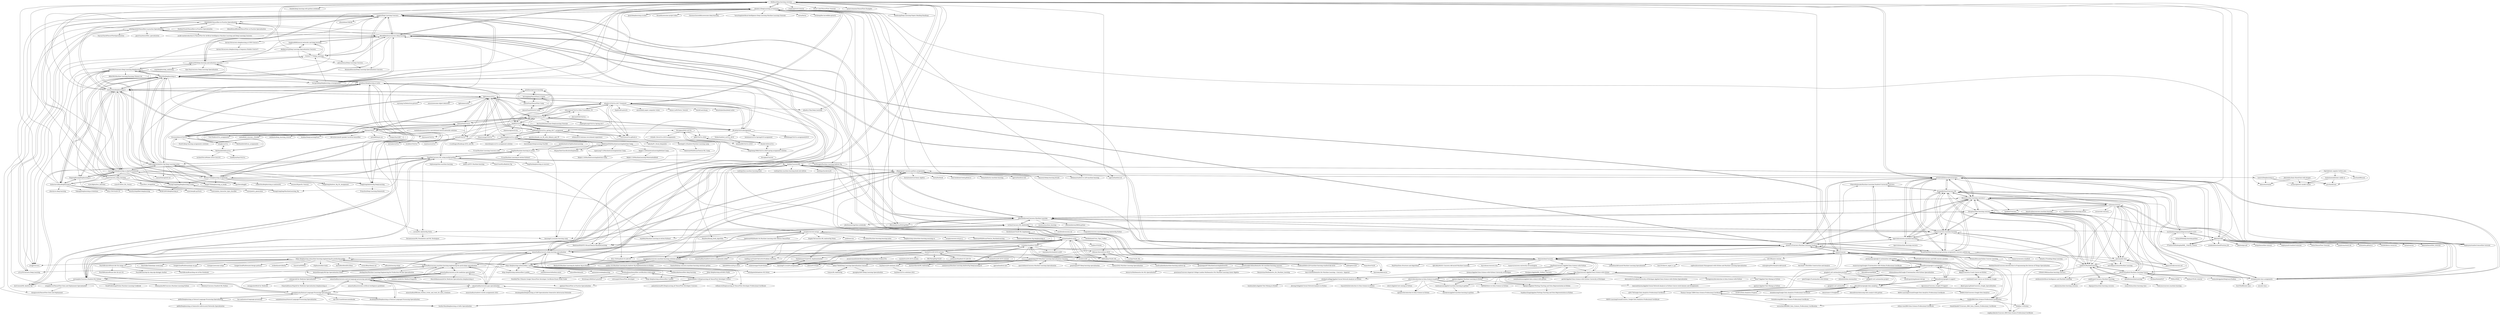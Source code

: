 digraph G {
"Kulbear/deep-learning-coursera" -> "mbadry1/DeepLearning.ai-Summary"
"Kulbear/deep-learning-coursera" -> "enggen/Deep-Learning-Coursera"
"Kulbear/deep-learning-coursera" -> "chiphuyen/stanford-tensorflow-tutorials" ["e"=1]
"Kulbear/deep-learning-coursera" -> "HeroKillerEver/coursera-deep-learning"
"Kulbear/deep-learning-coursera" -> "fchollet/deep-learning-with-python-notebooks" ["e"=1]
"Kulbear/deep-learning-coursera" -> "mGalarnyk/datasciencecoursera"
"Kulbear/deep-learning-coursera" -> "lmoroney/dlaicourse" ["e"=1]
"Kulbear/deep-learning-coursera" -> "fengdu78/deeplearning_ai_books" ["e"=1]
"Kulbear/deep-learning-coursera" -> "amanchadha/coursera-deep-learning-specialization"
"Kulbear/deep-learning-coursera" -> "andersy005/deep-learning-specialization-coursera"
"Kulbear/deep-learning-coursera" -> "ageron/handson-ml" ["e"=1]
"Kulbear/deep-learning-coursera" -> "yunjey/pytorch-tutorial" ["e"=1]
"Kulbear/deep-learning-coursera" -> "Hvass-Labs/TensorFlow-Tutorials" ["e"=1]
"Kulbear/deep-learning-coursera" -> "aymericdamien/TensorFlow-Examples" ["e"=1]
"Kulbear/deep-learning-coursera" -> "floodsung/Deep-Learning-Papers-Reading-Roadmap" ["e"=1]
"google/it-cert-automation-practice" -> "jeremymaya/google-it-automation-with-python"
"google/it-cert-automation-practice" -> "elmoallistair/google-it-automation"
"google/it-cert-automation-practice" -> "elmoallistair/google-it-support"
"google/it-cert-automation-practice" -> "google/it-cert-automation-project"
"google/it-cert-automation-practice" -> "jjaw/Google-IT-automation-with-Python"
"google/it-cert-automation-practice" -> "nitin42/Python-Automation" ["e"=1]
"amanchadha/coursera-ai-for-medicine-specialization" -> "anmspro/AI-for-Medicine-Specialization"
"amanchadha/coursera-ai-for-medicine-specialization" -> "makama-md/AI-for-Medical-Diagnosis"
"amanchadha/coursera-ai-for-medicine-specialization" -> "amanchadha/coursera-natural-language-processing-specialization"
"amanchadha/coursera-ai-for-medicine-specialization" -> "bharathikannann/AI-for-Medicine-Specialization-deeplearning.ai"
"amanchadha/coursera-ai-for-medicine-specialization" -> "amanchadha/coursera-machine-learning-engineering-for-prod-mlops-specialization"
"zaahidali/Crash-Course-on-Python-by-Google" -> "Akash-goyal-github/Coursera_Google_Speciallization"
"zaahidali/Crash-Course-on-Python-by-Google" -> "fkhjoy/Coursera-Crash-Course-on-Python"
"amanchadha/coursera-deep-learning-specialization" -> "ashishpatel26/Andrew-NG-Notes" ["e"=1]
"amanchadha/coursera-deep-learning-specialization" -> "greyhatguy007/Machine-Learning-Specialization-Coursera"
"amanchadha/coursera-deep-learning-specialization" -> "abdur75648/Deep-Learning-Specialization-Coursera"
"amanchadha/coursera-deep-learning-specialization" -> "Kulbear/deep-learning-coursera"
"amanchadha/coursera-deep-learning-specialization" -> "HeroKillerEver/coursera-deep-learning"
"amanchadha/coursera-deep-learning-specialization" -> "https-deeplearning-ai/tensorflow-1-public"
"amanchadha/coursera-deep-learning-specialization" -> "amanchadha/coursera-natural-language-processing-specialization"
"amanchadha/coursera-deep-learning-specialization" -> "amanchadha/coursera-gan-specialization"
"amanchadha/coursera-deep-learning-specialization" -> "mbadry1/DeepLearning.ai-Summary"
"amanchadha/coursera-deep-learning-specialization" -> "amanchadha/coursera-machine-learning-engineering-for-prod-mlops-specialization"
"amanchadha/coursera-deep-learning-specialization" -> "amanjeetsahu/Natural-Language-Processing-Specialization"
"amanchadha/coursera-deep-learning-specialization" -> "mrdbourke/tensorflow-deep-learning" ["e"=1]
"amanchadha/coursera-deep-learning-specialization" -> "https-deeplearning-ai/machine-learning-engineering-for-production-public"
"amanchadha/coursera-deep-learning-specialization" -> "dibgerge/ml-coursera-python-assignments"
"amanchadha/coursera-deep-learning-specialization" -> "enggen/Deep-Learning-Coursera"
"cycleuser/Stanford-CS-229-CN" -> "zhoucz97/CS229"
"cycleuser/Stanford-CS-229-CN" -> "maxim5/cs229-2018-autumn"
"amanjeetsahu/Natural-Language-Processing-Specialization" -> "ibrahimjelliti/Deeplearning.ai-Natural-Language-Processing-Specialization"
"amanjeetsahu/Natural-Language-Processing-Specialization" -> "amanchadha/coursera-natural-language-processing-specialization"
"amanjeetsahu/Natural-Language-Processing-Specialization" -> "amanchadha/coursera-gan-specialization"
"amanjeetsahu/Natural-Language-Processing-Specialization" -> "ijelliti/Deeplearning.ai-Natural-Language-Processing-Specialization"
"amanjeetsahu/Natural-Language-Processing-Specialization" -> "amanchadha/coursera-deep-learning-specialization"
"amanjeetsahu/Natural-Language-Processing-Specialization" -> "hse-aml/natural-language-processing" ["e"=1]
"amanjeetsahu/Natural-Language-Processing-Specialization" -> "amanchadha/coursera-machine-learning-engineering-for-prod-mlops-specialization"
"amanjeetsahu/Natural-Language-Processing-Specialization" -> "samiptimalsena/Natural-Language-Processing-Specialization"
"amanjeetsahu/Natural-Language-Processing-Specialization" -> "Sachin-Wani/deeplearning.ai-GANs-Specialization"
"amanjeetsahu/Natural-Language-Processing-Specialization" -> "nlp-with-transformers/notebooks" ["e"=1]
"amanjeetsahu/Natural-Language-Processing-Specialization" -> "HeroKillerEver/coursera-deep-learning"
"dibgerge/ml-coursera-python-assignments" -> "suraggupta/coursera-machine-learning-solutions-python"
"dibgerge/ml-coursera-python-assignments" -> "kaleko/CourseraML"
"dibgerge/ml-coursera-python-assignments" -> "JWarmenhoven/Coursera-Machine-Learning"
"dibgerge/ml-coursera-python-assignments" -> "JWarmenhoven/ISLR-python" ["e"=1]
"dibgerge/ml-coursera-python-assignments" -> "mbadry1/DeepLearning.ai-Summary"
"dibgerge/ml-coursera-python-assignments" -> "afshinea/stanford-cs-229-machine-learning" ["e"=1]
"dibgerge/ml-coursera-python-assignments" -> "mstampfer/Coursera-Stanford-ML-Python"
"dibgerge/ml-coursera-python-assignments" -> "kmario23/deep-learning-drizzle" ["e"=1]
"dibgerge/ml-coursera-python-assignments" -> "fastai/numerical-linear-algebra" ["e"=1]
"dibgerge/ml-coursera-python-assignments" -> "fastai/fastbook" ["e"=1]
"dibgerge/ml-coursera-python-assignments" -> "mml-book/mml-book.github.io" ["e"=1]
"dibgerge/ml-coursera-python-assignments" -> "firmai/industry-machine-learning" ["e"=1]
"dibgerge/ml-coursera-python-assignments" -> "mGalarnyk/datasciencecoursera"
"dibgerge/ml-coursera-python-assignments" -> "ageron/handson-ml" ["e"=1]
"dibgerge/ml-coursera-python-assignments" -> "ageron/handson-ml2" ["e"=1]
"enggen/Deep-Learning-Coursera" -> "Kulbear/deep-learning-coursera"
"enggen/Deep-Learning-Coursera" -> "HeroKillerEver/coursera-deep-learning"
"enggen/Deep-Learning-Coursera" -> "mbadry1/DeepLearning.ai-Summary"
"enggen/Deep-Learning-Coursera" -> "JudasDie/deeplearning.ai"
"enggen/Deep-Learning-Coursera" -> "andersy005/deep-learning-specialization-coursera"
"enggen/Deep-Learning-Coursera" -> "marsggbo/deeplearning.ai_JupyterNotebooks"
"enggen/Deep-Learning-Coursera" -> "stormstone/deeplearning.ai"
"enggen/Deep-Learning-Coursera" -> "shenweichen/Coursera"
"enggen/Deep-Learning-Coursera" -> "Gurupradeep/deeplearning.ai-Assignments"
"enggen/Deep-Learning-Coursera" -> "atinesh-s/Coursera-Machine-Learning-Stanford"
"enggen/Deep-Learning-Coursera" -> "rvarun7777/Deep_Learning"
"enggen/Deep-Learning-Coursera" -> "allanzelener/YAD2K" ["e"=1]
"enggen/Deep-Learning-Coursera" -> "ericjjj/coursera"
"enggen/Deep-Learning-Coursera" -> "SHANK885/Tensorflow-in-Practice-Specialization"
"enggen/Deep-Learning-Coursera" -> "amanchadha/coursera-deep-learning-specialization"
"pkmital/CADL" -> "machinelearningnanodegree/stanford-cs231"
"pkmital/CADL" -> "P7h/IntroToHadoopAndMR__Udacity_Course"
"pkmital/CADL" -> "yandexdataschool/Practical_RL" ["e"=1]
"pkmital/CADL" -> "mGalarnyk/datasciencecoursera"
"pkmital/CADL" -> "pkmital/tensorflow_tutorials" ["e"=1]
"pkmital/CADL" -> "chiphuyen/stanford-tensorflow-tutorials" ["e"=1]
"pkmital/CADL" -> "pkmital/pycadl"
"pkmital/CADL" -> "alrojo/tensorflow-tutorial" ["e"=1]
"pkmital/CADL" -> "chiphuyen/tf-stanford-tutorials" ["e"=1]
"pkmital/CADL" -> "nlintz/TensorFlow-Tutorials" ["e"=1]
"pkmital/CADL" -> "joanbruna/stat212b" ["e"=1]
"pkmital/CADL" -> "ml4a/ml4a.github.io" ["e"=1]
"pkmital/CADL" -> "Kulbear/deep-learning-coursera"
"pkmital/CADL" -> "fchollet/keras-resources" ["e"=1]
"pkmital/CADL" -> "fastai/courses" ["e"=1]
"whyscience/CS231n-Note-Translation_CN" -> "mbadry1/CS231n-2017-Summary"
"whyscience/CS231n-Note-Translation_CN" -> "JimLee4530/CS231n"
"whyscience/CS231n-Note-Translation_CN" -> "Burton2000/CS231n-2017"
"stormstone/deeplearning.ai" -> "bighuang624/Andrew-Ng-Deep-Learning-notes"
"stormstone/deeplearning.ai" -> "marsggbo/deeplearning.ai_JupyterNotebooks"
"stormstone/deeplearning.ai" -> "Wasim37/deeplearning-assignment"
"stormstone/deeplearning.ai" -> "fengdu78/deeplearning_ai_books" ["e"=1]
"stormstone/deeplearning.ai" -> "JudasDie/deeplearning.ai"
"stormstone/deeplearning.ai" -> "XingxingHuang/deeplearning.ai"
"stormstone/deeplearning.ai" -> "shahariarrabby/deeplearning.ai"
"stormstone/deeplearning.ai" -> "apachecn/kaggle" ["e"=1]
"stormstone/deeplearning.ai" -> "enggen/Deep-Learning-Coursera"
"stormstone/deeplearning.ai" -> "RedstoneWill/NTU-HsuanTienLin-MachineLearning" ["e"=1]
"stormstone/deeplearning.ai" -> "mbadry1/DeepLearning.ai-Summary"
"stormstone/deeplearning.ai" -> "lightaime/cs231n"
"stormstone/deeplearning.ai" -> "Kulbear/deep-learning-coursera"
"stormstone/deeplearning.ai" -> "greebear/deeplearning.ai-notes"
"stormstone/deeplearning.ai" -> "cryer/Coursera_deep_learning"
"greyhatguy007/Machine-Learning-Specialization-Coursera" -> "quocviethere/Coursera-Machine-Learning-Specialization"
"greyhatguy007/Machine-Learning-Specialization-Coursera" -> "amanchadha/coursera-deep-learning-specialization"
"greyhatguy007/Machine-Learning-Specialization-Coursera" -> "greyhatguy007/deep-learning-specialization"
"greyhatguy007/Machine-Learning-Specialization-Coursera" -> "ashishpatel26/Andrew-NG-Notes" ["e"=1]
"greyhatguy007/Machine-Learning-Specialization-Coursera" -> "abdur75648/Deep-Learning-Specialization-Coursera"
"greyhatguy007/Machine-Learning-Specialization-Coursera" -> "kaieye/2022-Machine-Learning-Specialization" ["e"=1]
"greyhatguy007/Machine-Learning-Specialization-Coursera" -> "susilvaalmeida/machine-learning-andrew-ng"
"greyhatguy007/Machine-Learning-Specialization-Coursera" -> "amanchadha/coursera-machine-learning-engineering-for-prod-mlops-specialization"
"greyhatguy007/Machine-Learning-Specialization-Coursera" -> "greyhatguy007/MachineLearningAndrewNG"
"greyhatguy007/Machine-Learning-Specialization-Coursera" -> "https-deeplearning-ai/tensorflow-1-public"
"greyhatguy007/Machine-Learning-Specialization-Coursera" -> "launchcode01dl/mathematics-for-machine-learning-coursera"
"greyhatguy007/Machine-Learning-Specialization-Coursera" -> "marinavillaschi/ML-AndrewNg"
"greyhatguy007/Machine-Learning-Specialization-Coursera" -> "azminewasi/Machine-Learning-AndrewNg-DeepLearning.AI"
"greyhatguy007/Machine-Learning-Specialization-Coursera" -> "ageron/handson-ml3" ["e"=1]
"greyhatguy007/Machine-Learning-Specialization-Coursera" -> "atinesh-s/Coursera-Machine-Learning-Stanford"
"AvaisP/machine-learning-programming-assignments-coursera-andrew-ng" -> "atinesh-s/Coursera-Machine-Learning-Stanford"
"AvaisP/machine-learning-programming-assignments-coursera-andrew-ng" -> "anirudhjayaraman/Machine-Learning"
"AvaisP/machine-learning-programming-assignments-coursera-andrew-ng" -> "Borye/machine-learning-coursera-1"
"AvaisP/machine-learning-programming-assignments-coursera-andrew-ng" -> "vugsus/coursera-machine-learning"
"AvaisP/machine-learning-programming-assignments-coursera-andrew-ng" -> "JWarmenhoven/Coursera-Machine-Learning"
"AvaisP/machine-learning-programming-assignments-coursera-andrew-ng" -> "mGalarnyk/datasciencecoursera"
"AvaisP/machine-learning-programming-assignments-coursera-andrew-ng" -> "suraggupta/coursera-machine-learning-solutions-python"
"AvaisP/machine-learning-programming-assignments-coursera-andrew-ng" -> "yhyap/machine-learning-coursera"
"AvaisP/machine-learning-programming-assignments-coursera-andrew-ng" -> "tuanavu/coursera-stanford"
"AvaisP/machine-learning-programming-assignments-coursera-andrew-ng" -> "DragonflyStats/Coursera-ML"
"AvaisP/machine-learning-programming-assignments-coursera-andrew-ng" -> "Benlau93/Machine-Learning-by-Andrew-Ng-in-Python"
"AvaisP/machine-learning-programming-assignments-coursera-andrew-ng" -> "mbadry1/Trending-Deep-Learning" ["e"=1]
"AvaisP/machine-learning-programming-assignments-coursera-andrew-ng" -> "merwan/ml-class"
"launchcode01dl/mathematics-for-machine-learning-coursera" -> "Anwarvic/Mathematics-for-ML-Specialization"
"launchcode01dl/mathematics-for-machine-learning-coursera" -> "prestonsn/Coursera-Imperial-College-London-Mathematics-For-Machine-Learning-Linear-Algebra"
"launchcode01dl/mathematics-for-machine-learning-coursera" -> "Renatochaz/Mathematics_for_Machine_Learning"
"launchcode01dl/mathematics-for-machine-learning-coursera" -> "timvvvht/Mathematics-for-Machine-Learning---Coursera---Imperial"
"hecongqing/TensorFlow2.0-Notes" -> "JansonYuan/TensorFlow-Camp"
"hecongqing/TensorFlow2.0-Notes" -> "greebear/pytorch-learning"
"hecongqing/TensorFlow2.0-Notes" -> "JansonYuan/Pytorch-Camp"
"TingNie/Coursera-ML-using-matlab-python" -> "TingNie/Machine-learning-in-action"
"TingNie/Coursera-ML-using-matlab-python" -> "AceCoooool/ML-Andrew-Ng"
"TingNie/Coursera-ML-using-matlab-python" -> "ShiMengjie/Machine-Learning-Andrew-Ng"
"TingNie/Coursera-ML-using-matlab-python" -> "TingNie/deeplearning.ai-coursera"
"TingNie/Coursera-ML-using-matlab-python" -> "mstampfer/Coursera-Stanford-ML-Python"
"TingNie/Coursera-ML-using-matlab-python" -> "TheisTrue/MLofAndrew-Ng" ["e"=1]
"TingNie/Coursera-ML-using-matlab-python" -> "bighuang624/Andrew-Ng-Deep-Learning-notes"
"TingNie/Coursera-ML-using-matlab-python" -> "HuangCongQing/MachineLearning_Ng"
"TingNie/Coursera-ML-using-matlab-python" -> "Wasim37/deeplearning-assignment"
"TingNie/Coursera-ML-using-matlab-python" -> "hujinsen/python-machine-learning"
"TingNie/Coursera-ML-using-matlab-python" -> "greebear/deeplearning.ai-notes"
"TingNie/Coursera-ML-using-matlab-python" -> "kaleko/CourseraML"
"TingNie/Coursera-ML-using-matlab-python" -> "dafish-ai/NTU-Machine-learning" ["e"=1]
"TingNie/Coursera-ML-using-matlab-python" -> "scruel/ML-AndrewNg-Notes"
"TingNie/Coursera-ML-using-matlab-python" -> "wzy6642/Machine-Learning-in-Action-Python3" ["e"=1]
"lightaime/cs231n" -> "Halfish/cs231n"
"lightaime/cs231n" -> "wjbKimberly/cs231n_spring_2017_assignment"
"lightaime/cs231n" -> "Burton2000/CS231n-2017"
"lightaime/cs231n" -> "cs231n/cs231n.github.io" ["e"=1]
"lightaime/cs231n" -> "mbadry1/CS231n-2017-Summary"
"lightaime/cs231n" -> "JPLAY0/CS231nAssignment"
"lightaime/cs231n" -> "cthorey/CS231"
"lightaime/cs231n" -> "bruceoutdoors/CS231n"
"lightaime/cs231n" -> "Observerspy/CS231n"
"lightaime/cs231n" -> "stormstone/deeplearning.ai"
"lightaime/cs231n" -> "sharedeeply/cs231n-camp"
"lightaime/cs231n" -> "roytseng-tw/Detectron.pytorch" ["e"=1]
"lightaime/cs231n" -> "MahanFathi/CS231"
"lightaime/cs231n" -> "amusi/awesome-object-detection" ["e"=1]
"lightaime/cs231n" -> "lightaime/cs20si"
"agniiyer/Applied-Machine-Learning-in-Python" -> "tianhuaiyuan/Applied-machine-learning-in-python"
"agniiyer/Applied-Machine-Learning-in-Python" -> "agniiyer/Applied-Plotting-Charting-and-Data-Representation-in-Python"
"agniiyer/Applied-Machine-Learning-in-Python" -> "agniiyer/Introduction-to-Data-Science-in-Python"
"agniiyer/Applied-Plotting-Charting-and-Data-Representation-in-Python" -> "VaaibhaviSingh/Applied-Plotting-Charting-and-Data-Representation-in-Python"
"tianhuaiyuan/Applied-machine-learning-in-python" -> "agniiyer/Applied-Machine-Learning-in-Python"
"tianhuaiyuan/Applied-machine-learning-in-python" -> "amirkeren/applied-machine-learning-in-python"
"elmoallistair/google-it-automation" -> "elmoallistair/google-it-support"
"elmoallistair/google-it-automation" -> "jeremymaya/google-it-automation-with-python"
"elmoallistair/google-it-automation" -> "fkhjoy/Coursera-Crash-Course-on-Python"
"elmoallistair/google-it-automation" -> "elmoallistair/google-data-analytics"
"elmoallistair/google-it-automation" -> "Thomas-George-T/IBM-Data-Science-Professional-Certification"
"elmoallistair/google-it-automation" -> "google/it-cert-automation-practice"
"elmoallistair/google-it-automation" -> "chinmaykumar06/Google-IT-Automation-with-Python-Specialization"
"elmoallistair/google-it-automation" -> "elmoallistair/qwiklabs"
"fkhjoy/Coursera-Crash-Course-on-Python" -> "zaahidali/Crash-Course-on-Python-by-Google"
"fkhjoy/Coursera-Crash-Course-on-Python" -> "jeremymaya/google-it-automation-with-python"
"fkhjoy/Coursera-Crash-Course-on-Python" -> "elmoallistair/google-it-automation"
"rieder91/MachineLearning" -> "yhyap/machine-learning-coursera"
"rieder91/MachineLearning" -> "jcgillespie/Coursera-Machine-Learning"
"rieder91/MachineLearning" -> "quinnliu/machineLearning"
"rieder91/MachineLearning" -> "1094401996/machine-learning-coursera"
"rieder91/MachineLearning" -> "zhouxc/Stanford-Machine-Learning-Course"
"rieder91/MachineLearning" -> "DragonflyStats/Coursera-ML"
"rieder91/MachineLearning" -> "Borye/machine-learning-coursera-1"
"rieder91/MachineLearning" -> "vugsus/coursera-machine-learning"
"xjwhhh/AndrewNgMachineLearning" -> "Y1ran/Machine-Learning-Coursera-code"
"xjwhhh/AndrewNgMachineLearning" -> "TingNie/Machine-learning-in-action"
"mGalarnyk/datasciencecoursera" -> "atinesh-s/Coursera-Machine-Learning-Stanford"
"mGalarnyk/datasciencecoursera" -> "pkmital/CADL"
"mGalarnyk/datasciencecoursera" -> "machinelearningnanodegree/stanford-cs231"
"mGalarnyk/datasciencecoursera" -> "Borye/machine-learning-coursera-1"
"mGalarnyk/datasciencecoursera" -> "P7h/IntroToHadoopAndMR__Udacity_Course"
"mGalarnyk/datasciencecoursera" -> "Kulbear/deep-learning-coursera"
"mGalarnyk/datasciencecoursera" -> "DragonflyStats/Coursera-ML"
"mGalarnyk/datasciencecoursera" -> "ngavrish/coursera-machine-learning-1"
"mGalarnyk/datasciencecoursera" -> "chiphuyen/stanford-tensorflow-tutorials" ["e"=1]
"mGalarnyk/datasciencecoursera" -> "yandexdataschool/Practical_RL" ["e"=1]
"mGalarnyk/datasciencecoursera" -> "dibgerge/ml-coursera-python-assignments"
"mGalarnyk/datasciencecoursera" -> "everpeace/ml-class-assignments"
"mGalarnyk/datasciencecoursera" -> "AvaisP/machine-learning-programming-assignments-coursera-andrew-ng"
"mGalarnyk/datasciencecoursera" -> "vugsus/coursera-machine-learning"
"mGalarnyk/datasciencecoursera" -> "UtkarshPathrabe/Machine-Learning-Stanford-University-Coursera"
"JudasDie/deeplearning.ai" -> "bighuang624/Andrew-Ng-Deep-Learning-notes"
"JudasDie/deeplearning.ai" -> "enggen/Deep-Learning-Coursera"
"JudasDie/deeplearning.ai" -> "marsggbo/deeplearning.ai_JupyterNotebooks"
"JudasDie/deeplearning.ai" -> "stormstone/deeplearning.ai"
"JudasDie/deeplearning.ai" -> "shahariarrabby/deeplearning.ai"
"JudasDie/deeplearning.ai" -> "Wasim37/deeplearning-assignment"
"JudasDie/deeplearning.ai" -> "greebear/deeplearning.ai-notes"
"JudasDie/deeplearning.ai" -> "Kulbear/deep-learning-coursera"
"JudasDie/deeplearning.ai" -> "andersy005/deep-learning-specialization-coursera"
"JudasDie/deeplearning.ai" -> "longlylong/AndrewNg-DeepLearning"
"JudasDie/deeplearning.ai" -> "Gurupradeep/deeplearning.ai-Assignments"
"JudasDie/deeplearning.ai" -> "ericjjj/coursera"
"JudasDie/deeplearning.ai" -> "mbadry1/DeepLearning.ai-Summary"
"JudasDie/deeplearning.ai" -> "XingxingHuang/deeplearning.ai"
"JudasDie/deeplearning.ai" -> "AlbertHG/Coursera-Deep-Learning-deeplearning.ai"
"wjbKimberly/cs231n_spring_2017_assignment" -> "lightaime/cs231n"
"wjbKimberly/cs231n_spring_2017_assignment" -> "sharedeeply/cs231n-camp"
"wjbKimberly/cs231n_spring_2017_assignment" -> "Halfish/cs231n"
"wjbKimberly/cs231n_spring_2017_assignment" -> "Observerspy/CS231n"
"wjbKimberly/cs231n_spring_2017_assignment" -> "mbadry1/CS231n-2017-Summary"
"wjbKimberly/cs231n_spring_2017_assignment" -> "Burton2000/CS231n-2017"
"wjbKimberly/cs231n_spring_2017_assignment" -> "learning511/cs224n-learning-camp" ["e"=1]
"wjbKimberly/cs231n_spring_2017_assignment" -> "cs231n/cs231n.github.io" ["e"=1]
"wjbKimberly/cs231n_spring_2017_assignment" -> "stormstone/deeplearning.ai"
"wjbKimberly/cs231n_spring_2017_assignment" -> "apachecn/hands_on_Ml_with_Sklearn_and_TF" ["e"=1]
"wjbKimberly/cs231n_spring_2017_assignment" -> "RedstoneWill/NTU-HsuanTienLin-MachineLearning" ["e"=1]
"wjbKimberly/cs231n_spring_2017_assignment" -> "zslomo/2019-Autumn-recruitment-experience" ["e"=1]
"marsggbo/deeplearning.ai_JupyterNotebooks" -> "stormstone/deeplearning.ai"
"marsggbo/deeplearning.ai_JupyterNotebooks" -> "Wasim37/deeplearning-assignment"
"marsggbo/deeplearning.ai_JupyterNotebooks" -> "JudasDie/deeplearning.ai"
"marsggbo/deeplearning.ai_JupyterNotebooks" -> "XingxingHuang/deeplearning.ai"
"marsggbo/deeplearning.ai_JupyterNotebooks" -> "enggen/Deep-Learning-Coursera"
"marsggbo/deeplearning.ai_JupyterNotebooks" -> "AlbertHG/Coursera-Deep-Learning-deeplearning.ai"
"marsggbo/deeplearning.ai_JupyterNotebooks" -> "bighuang624/Andrew-Ng-Deep-Learning-notes"
"marsggbo/deeplearning.ai_JupyterNotebooks" -> "shahariarrabby/deeplearning.ai"
"marsggbo/deeplearning.ai_JupyterNotebooks" -> "cryer/Coursera_deep_learning"
"marsggbo/deeplearning.ai_JupyterNotebooks" -> "apachecn/kaggle" ["e"=1]
"marsggbo/deeplearning.ai_JupyterNotebooks" -> "HuangCongQing/deeplearning.ai-note"
"marsggbo/deeplearning.ai_JupyterNotebooks" -> "yoyoyohamapi/mit-ml" ["e"=1]
"marsggbo/deeplearning.ai_JupyterNotebooks" -> "tamirst/Deeplearning.ai"
"marsggbo/deeplearning.ai_JupyterNotebooks" -> "mbadry1/DeepLearning.ai-Summary"
"marsggbo/deeplearning.ai_JupyterNotebooks" -> "Kivy-CN/Stanford-CS-229-CN" ["e"=1]
"mbadry1/DeepLearning.ai-Summary" -> "Kulbear/deep-learning-coursera"
"mbadry1/DeepLearning.ai-Summary" -> "enggen/Deep-Learning-Coursera"
"mbadry1/DeepLearning.ai-Summary" -> "mbadry1/CS231n-2017-Summary"
"mbadry1/DeepLearning.ai-Summary" -> "ppant/deeplearning.ai-notes"
"mbadry1/DeepLearning.ai-Summary" -> "floodsung/Deep-Learning-Papers-Reading-Roadmap" ["e"=1]
"mbadry1/DeepLearning.ai-Summary" -> "kmario23/deep-learning-drizzle" ["e"=1]
"mbadry1/DeepLearning.ai-Summary" -> "afshinea/stanford-cs-229-machine-learning" ["e"=1]
"mbadry1/DeepLearning.ai-Summary" -> "NirantK/awesome-project-ideas" ["e"=1]
"mbadry1/DeepLearning.ai-Summary" -> "lmoroney/dlaicourse" ["e"=1]
"mbadry1/DeepLearning.ai-Summary" -> "mbadry1/Top-Deep-Learning" ["e"=1]
"mbadry1/DeepLearning.ai-Summary" -> "chiphuyen/stanford-tensorflow-tutorials" ["e"=1]
"mbadry1/DeepLearning.ai-Summary" -> "ChristosChristofidis/awesome-deep-learning" ["e"=1]
"mbadry1/DeepLearning.ai-Summary" -> "TarrySingh/Artificial-Intelligence-Deep-Learning-Machine-Learning-Tutorials" ["e"=1]
"mbadry1/DeepLearning.ai-Summary" -> "fastai/fastai" ["e"=1]
"mbadry1/DeepLearning.ai-Summary" -> "ritchieng/the-incredible-pytorch" ["e"=1]
"MyHumbleSelf/cs231n" -> "dengfy/cs231n"
"MyHumbleSelf/cs231n" -> "bruceoutdoors/CS231n"
"MyHumbleSelf/cs231n" -> "cthorey/CS231"
"MyHumbleSelf/cs231n" -> "ncchen55414/Winter-2016-CS231N"
"MyHumbleSelf/cs231n" -> "OneRaynyDay/CS231n"
"bighuang624/Andrew-Ng-Deep-Learning-notes" -> "JudasDie/deeplearning.ai"
"bighuang624/Andrew-Ng-Deep-Learning-notes" -> "Wasim37/deeplearning-assignment"
"bighuang624/Andrew-Ng-Deep-Learning-notes" -> "stormstone/deeplearning.ai"
"bighuang624/Andrew-Ng-Deep-Learning-notes" -> "greebear/deeplearning.ai-notes"
"bighuang624/Andrew-Ng-Deep-Learning-notes" -> "fengdu78/deeplearning_ai_books" ["e"=1]
"bighuang624/Andrew-Ng-Deep-Learning-notes" -> "AlbertHG/Coursera-Deep-Learning-deeplearning.ai"
"bighuang624/Andrew-Ng-Deep-Learning-notes" -> "longlylong/AndrewNg-DeepLearning"
"bighuang624/Andrew-Ng-Deep-Learning-notes" -> "marsggbo/deeplearning.ai_JupyterNotebooks"
"bighuang624/Andrew-Ng-Deep-Learning-notes" -> "TingNie/Coursera-ML-using-matlab-python"
"bighuang624/Andrew-Ng-Deep-Learning-notes" -> "HuangCongQing/deeplearning.ai-note"
"bighuang624/Andrew-Ng-Deep-Learning-notes" -> "apachecn/kaggle" ["e"=1]
"bighuang624/Andrew-Ng-Deep-Learning-notes" -> "mbadry1/DeepLearning.ai-Summary"
"bighuang624/Andrew-Ng-Deep-Learning-notes" -> "Kulbear/deep-learning-coursera"
"bighuang624/Andrew-Ng-Deep-Learning-notes" -> "longlylong/Andrew_Ng_DL_Assignment"
"bighuang624/Andrew-Ng-Deep-Learning-notes" -> "yoyoyohamapi/mit-ml" ["e"=1]
"scruel/ML-AndrewNg-Notes" -> "Doraemonzzz/ML-Foundation-and-ML-Techniques" ["e"=1]
"cthorey/CS231" -> "bruceoutdoors/CS231n"
"cthorey/CS231" -> "MyHumbleSelf/cs231n"
"cthorey/CS231" -> "MyHumbleSelf/cnn_assignments"
"cthorey/CS231" -> "lightaime/cs231n"
"cthorey/CS231" -> "MahanFathi/CS231"
"cthorey/CS231" -> "Curt-Park/cs231n_assignments" ["e"=1]
"cthorey/CS231" -> "sjchoi86/dl_tutorials_10weeks" ["e"=1]
"cthorey/CS231" -> "huyouare/CS231n"
"cthorey/CS231" -> "Burton2000/CS231n-2017"
"cthorey/CS231" -> "nmhkahn/deep_learning_tutorial" ["e"=1]
"cthorey/CS231" -> "hunkim/DeepLearningStars" ["e"=1]
"cthorey/CS231" -> "dengfy/cs231n"
"cthorey/CS231" -> "devsisters/multi-speaker-tacotron-tensorflow" ["e"=1]
"cthorey/CS231" -> "sjchoi86/bayes-nn" ["e"=1]
"cthorey/CS231" -> "yunjey/StarGAN" ["e"=1]
"JWarmenhoven/Coursera-Machine-Learning" -> "kaleko/CourseraML"
"JWarmenhoven/Coursera-Machine-Learning" -> "mstampfer/Coursera-Stanford-ML-Python"
"JWarmenhoven/Coursera-Machine-Learning" -> "Borye/machine-learning-coursera-1"
"JWarmenhoven/Coursera-Machine-Learning" -> "jdwittenauer/ipython-notebooks" ["e"=1]
"JWarmenhoven/Coursera-Machine-Learning" -> "dibgerge/ml-coursera-python-assignments"
"JWarmenhoven/Coursera-Machine-Learning" -> "yhyap/machine-learning-coursera"
"JWarmenhoven/Coursera-Machine-Learning" -> "AvaisP/machine-learning-programming-assignments-coursera-andrew-ng"
"JWarmenhoven/Coursera-Machine-Learning" -> "JWarmenhoven/ISLR-python" ["e"=1]
"JWarmenhoven/Coursera-Machine-Learning" -> "vugsus/coursera-machine-learning"
"JWarmenhoven/Coursera-Machine-Learning" -> "suraggupta/coursera-machine-learning-solutions-python"
"JWarmenhoven/Coursera-Machine-Learning" -> "masinoa/machine_learning" ["e"=1]
"JWarmenhoven/Coursera-Machine-Learning" -> "atinesh-s/Coursera-Machine-Learning-Stanford"
"JWarmenhoven/Coursera-Machine-Learning" -> "mbadry1/DeepLearning.ai-Summary"
"JWarmenhoven/Coursera-Machine-Learning" -> "JWarmenhoven/DBDA-python" ["e"=1]
"JWarmenhoven/Coursera-Machine-Learning" -> "icrtiou/Coursera-ML-AndrewNg"
"pkmital/pycadl" -> "pkmital/CADL"
"https-deeplearning-ai/tensorflow-1-public" -> "https-deeplearning-ai/tensorflow-2-public"
"https-deeplearning-ai/tensorflow-1-public" -> "amanchadha/coursera-deep-learning-specialization"
"https-deeplearning-ai/tensorflow-1-public" -> "https-deeplearning-ai/machine-learning-engineering-for-production-public"
"https-deeplearning-ai/tensorflow-1-public" -> "ashishpatel26/Tensorflow-in-practise-Specialization"
"https-deeplearning-ai/tensorflow-1-public" -> "mrdbourke/tensorflow-deep-learning" ["e"=1]
"https-deeplearning-ai/tensorflow-1-public" -> "lmoroney/dlaicourse" ["e"=1]
"https-deeplearning-ai/tensorflow-1-public" -> "nicholasjhana/tensorflow-certification-study-guide"
"https-deeplearning-ai/tensorflow-1-public" -> "williamcwi/DeepLearning.AI-TensorFlow-Developer-Professional-Certificate"
"https-deeplearning-ai/tensorflow-1-public" -> "zalandoresearch/fashion-mnist" ["e"=1]
"https-deeplearning-ai/tensorflow-1-public" -> "MaheshBabu11/DeepLearning.AI-TensorFlow-Developer-Course"
"https-deeplearning-ai/tensorflow-1-public" -> "tensorflow/datasets" ["e"=1]
"https-deeplearning-ai/tensorflow-1-public" -> "ashishpatel26/Andrew-NG-Notes" ["e"=1]
"https-deeplearning-ai/tensorflow-1-public" -> "https-deeplearning-ai/tensorflow-3-public"
"https-deeplearning-ai/tensorflow-1-public" -> "y33-j3T/Coursera-Deep-Learning"
"https-deeplearning-ai/tensorflow-1-public" -> "aamini/introtodeeplearning" ["e"=1]
"https-deeplearning-ai/machine-learning-engineering-for-production-public" -> "FourthBrain/software-dev-for-mlops-101"
"https-deeplearning-ai/machine-learning-engineering-for-production-public" -> "amanchadha/coursera-machine-learning-engineering-for-prod-mlops-specialization"
"https-deeplearning-ai/machine-learning-engineering-for-production-public" -> "GoogleCloudPlatform/mlops-on-gcp" ["e"=1]
"https-deeplearning-ai/machine-learning-engineering-for-production-public" -> "https-deeplearning-ai/tensorflow-1-public"
"https-deeplearning-ai/machine-learning-engineering-for-production-public" -> "visenger/awesome-mlops" ["e"=1]
"https-deeplearning-ai/machine-learning-engineering-for-production-public" -> "GoogleCloudPlatform/ml-design-patterns" ["e"=1]
"https-deeplearning-ai/machine-learning-engineering-for-production-public" -> "https-deeplearning-ai/tensorflow-2-public"
"https-deeplearning-ai/machine-learning-engineering-for-production-public" -> "evidentlyai/evidently" ["e"=1]
"https-deeplearning-ai/machine-learning-engineering-for-production-public" -> "SauceCat/PDPbox" ["e"=1]
"https-deeplearning-ai/machine-learning-engineering-for-production-public" -> "chiphuyen/dmls-book" ["e"=1]
"https-deeplearning-ai/machine-learning-engineering-for-production-public" -> "AustinRochford/PyCEbox" ["e"=1]
"https-deeplearning-ai/machine-learning-engineering-for-production-public" -> "cosmicBboy/themis-ml" ["e"=1]
"https-deeplearning-ai/machine-learning-engineering-for-production-public" -> "cdfoundation/sig-mlops" ["e"=1]
"https-deeplearning-ai/machine-learning-engineering-for-production-public" -> "kennethleungty/MLOps-Specialization-Notes"
"https-deeplearning-ai/machine-learning-engineering-for-production-public" -> "DataTalksClub/mlops-zoomcamp" ["e"=1]
"maxim5/cs229-2018-autumn" -> "maxim5/cs229-2019-summer"
"maxim5/cs229-2018-autumn" -> "ccombier/stanford-CS229"
"maxim5/cs229-2018-autumn" -> "cycleuser/Stanford-CS-229-CN"
"maxim5/cs229-2018-autumn" -> "Sierkinhane/CS229-ML-Implementation"
"maxim5/cs229-2018-autumn" -> "rickwierenga/CS229-Python"
"maxim5/cs229-2018-autumn" -> "zyxue/stanford-cs229"
"maxim5/cs229-2018-autumn" -> "xuefeng-xu/CS229-Fall-2018-Problem-Solutions"
"maxim5/cs229-2018-autumn" -> "huyfam/cs229-solutions-2020"
"maxim5/cs229-2018-autumn" -> "Kivy-CN/Stanford-CS-229-CN" ["e"=1]
"maxim5/cs229-2018-autumn" -> "learning511/cs229-assignments"
"maxim5/cs229-2018-autumn" -> "pranavanand24/Artificial-Intelligence-And-Data-Science-Pro"
"maxim5/cs229-2018-autumn" -> "amanchadha/stanford-cs231n-assignments-2020"
"maxim5/cs229-2018-autumn" -> "maxim5/cs230-2018-autumn"
"maxim5/cs229-2018-autumn" -> "econti/cs229"
"maxim5/cs229-2018-autumn" -> "PKUFlyingPig/CS229"
"kaleko/CourseraML" -> "nsoojin/coursera-ml-py"
"kaleko/CourseraML" -> "JWarmenhoven/Coursera-Machine-Learning"
"kaleko/CourseraML" -> "mstampfer/Coursera-Stanford-ML-Python"
"kaleko/CourseraML" -> "dibgerge/ml-coursera-python-assignments"
"kaleko/CourseraML" -> "jdwittenauer/ipython-notebooks" ["e"=1]
"kaleko/CourseraML" -> "icrtiou/Coursera-ML-AndrewNg"
"kaleko/CourseraML" -> "JWarmenhoven/ISLR-python" ["e"=1]
"kaleko/CourseraML" -> "Borye/machine-learning-coursera-1"
"kaleko/CourseraML" -> "RedstoneWill/NTU-HsuanTienLin-MachineLearning" ["e"=1]
"kaleko/CourseraML" -> "suraggupta/coursera-machine-learning-solutions-python"
"kaleko/CourseraML" -> "Kulbear/deep-learning-coursera"
"kaleko/CourseraML" -> "rasbt/python-machine-learning-book" ["e"=1]
"kaleko/CourseraML" -> "rasbt/python-machine-learning-book-2nd-edition" ["e"=1]
"kaleko/CourseraML" -> "amitkaps/hackermath" ["e"=1]
"kaleko/CourseraML" -> "TingNie/Coursera-ML-using-matlab-python"
"umer7/Applied-Text-Mining-in-Python" -> "Iamsunilsharma/Applied-Social-Network-Analysis-in-Python-Course-work-Quizzes-and-Assignments-"
"umer7/Applied-Text-Mining-in-Python" -> "agniiyer/Applied-Text-Mining-in-Python"
"HeroKillerEver/coursera-deep-learning" -> "enggen/Deep-Learning-Coursera"
"HeroKillerEver/coursera-deep-learning" -> "Gurupradeep/deeplearning.ai-Assignments"
"HeroKillerEver/coursera-deep-learning" -> "Kulbear/deep-learning-coursera"
"HeroKillerEver/coursera-deep-learning" -> "rvarun7777/Deep_Learning"
"HeroKillerEver/coursera-deep-learning" -> "SHANK885/Tensorflow-in-Practice-Specialization"
"HeroKillerEver/coursera-deep-learning" -> "shenweichen/Coursera"
"HeroKillerEver/coursera-deep-learning" -> "amanchadha/coursera-deep-learning-specialization"
"HeroKillerEver/coursera-deep-learning" -> "ashishpatel26/Tensorflow-in-practise-Specialization"
"HeroKillerEver/coursera-deep-learning" -> "salimt/Courses-"
"HeroKillerEver/coursera-deep-learning" -> "gemaatienza/Deep-Learning-Coursera"
"HeroKillerEver/coursera-deep-learning" -> "atinesh-s/Coursera-Machine-Learning-Stanford"
"HeroKillerEver/coursera-deep-learning" -> "MrinmoiHossain/Deep-Learning-Specialization-Coursera"
"HeroKillerEver/coursera-deep-learning" -> "mbadry1/DeepLearning.ai-Summary"
"HeroKillerEver/coursera-deep-learning" -> "fanghao6666/neural-networks-and-deep-learning"
"HeroKillerEver/coursera-deep-learning" -> "ilarum19/coursera-deeplearning.ai-CNN-Course-4"
"anirudhjayaraman/Machine-Learning" -> "yhyap/machine-learning-coursera"
"y33-j3T/Coursera-Deep-Learning" -> "ashishpatel26/Tensorflow-in-practise-Specialization"
"rvarun7777/Deep_Learning" -> "HeroKillerEver/coursera-deep-learning"
"rvarun7777/Deep_Learning" -> "fanghao6666/neural-networks-and-deep-learning"
"rvarun7777/Deep_Learning" -> "andersy005/deep-learning-specialization-coursera"
"rvarun7777/Deep_Learning" -> "gemaatienza/Deep-Learning-Coursera"
"rvarun7777/Deep_Learning" -> "ericjjj/coursera"
"elmoallistair/google-data-analytics" -> "brendensong/Google-Data-Analytics-Professional-Certificate"
"elmoallistair/google-data-analytics" -> "sj50179/Google-Data-Analytics-Professional-Certificate"
"elmoallistair/google-data-analytics" -> "elmoallistair/google-it-automation"
"elmoallistair/google-data-analytics" -> "dennislamcv1/GoogleDA"
"elmoallistair/google-data-analytics" -> "elmoallistair/google-it-support"
"elmoallistair/google-data-analytics" -> "elmoallistair/datacamp-data-analyst-with-python" ["e"=1]
"elmoallistair/google-data-analytics" -> "Thomas-George-T/IBM-Data-Science-Professional-Certification"
"elmoallistair/google-data-analytics" -> "fsiddh/IBM-Data-Science-Professional-Certification"
"elmoallistair/google-data-analytics" -> "BDFD-LearningGround/Google-Data-Analytics-Professional-Certificate"
"elmoallistair/google-data-analytics" -> "BDFD-LearningGround/Cousera_Google-Data-Analytics-Professional-Certificate"
"elmoallistair/google-data-analytics" -> "b06601024/Coursera-Google-Data-Analytics"
"elmoallistair/google-data-analytics" -> "CICIFLY/Data-Analytics-Projects" ["e"=1]
"atinesh-s/Coursera-Machine-Learning-Stanford" -> "mGalarnyk/datasciencecoursera"
"atinesh-s/Coursera-Machine-Learning-Stanford" -> "Borye/machine-learning-coursera-1"
"atinesh-s/Coursera-Machine-Learning-Stanford" -> "AvaisP/machine-learning-programming-assignments-coursera-andrew-ng"
"atinesh-s/Coursera-Machine-Learning-Stanford" -> "suraggupta/coursera-machine-learning-solutions-python"
"atinesh-s/Coursera-Machine-Learning-Stanford" -> "HeroKillerEver/coursera-deep-learning"
"atinesh-s/Coursera-Machine-Learning-Stanford" -> "tuanavu/coursera-stanford"
"atinesh-s/Coursera-Machine-Learning-Stanford" -> "ngavrish/coursera-machine-learning-1"
"atinesh-s/Coursera-Machine-Learning-Stanford" -> "dibgerge/ml-coursera-python-assignments"
"atinesh-s/Coursera-Machine-Learning-Stanford" -> "enggen/Deep-Learning-Coursera"
"atinesh-s/Coursera-Machine-Learning-Stanford" -> "salimt/Courses-"
"atinesh-s/Coursera-Machine-Learning-Stanford" -> "vugsus/coursera-machine-learning"
"atinesh-s/Coursera-Machine-Learning-Stanford" -> "UtkarshPathrabe/Machine-Learning-Stanford-University-Coursera"
"atinesh-s/Coursera-Machine-Learning-Stanford" -> "JWarmenhoven/Coursera-Machine-Learning"
"atinesh-s/Coursera-Machine-Learning-Stanford" -> "amanchadha/coursera-deep-learning-specialization"
"atinesh-s/Coursera-Machine-Learning-Stanford" -> "shenweichen/Coursera"
"MrinmoiHossain/Online-Courses-Learning" -> "salimt/Courses-"
"MrinmoiHossain/Online-Courses-Learning" -> "MedAzizTousli/Coursera-Introduction-to-Programming-the-Interne-of-Things-Specialization"
"MrinmoiHossain/Online-Courses-Learning" -> "fsiddh/IBM-Data-Science-Professional-Certification"
"MrinmoiHossain/Online-Courses-Learning" -> "Shekhar-rv/Python"
"HuangCongQing/deeplearning.ai-note" -> "BIGKUANG/deeplearning.ai"
"HuangCongQing/deeplearning.ai-note" -> "HuangCongQing/MachineLearning_Ng"
"ShiMengjie/Machine-Learning-Andrew-Ng" -> "rickwierenga/CS229-Python"
"greebear/deeplearning.ai-notes" -> "Wasim37/deeplearning-assignment"
"greebear/deeplearning.ai-notes" -> "longlylong/AndrewNg-DeepLearning"
"greebear/deeplearning.ai-notes" -> "greebear/pytorch-learning"
"greebear/deeplearning.ai-notes" -> "JudasDie/deeplearning.ai"
"greebear/deeplearning.ai-notes" -> "bighuang624/Andrew-Ng-Deep-Learning-notes"
"greebear/deeplearning.ai-notes" -> "HuangCongQing/deeplearning.ai-note"
"greebear/deeplearning.ai-notes" -> "stormstone/deeplearning.ai"
"greebear/deeplearning.ai-notes" -> "TingNie/Coursera-ML-using-matlab-python"
"greebear/deeplearning.ai-notes" -> "learning511/cs224n-learning-camp" ["e"=1]
"greebear/deeplearning.ai-notes" -> "ShiMengjie/Machine-Learning-Andrew-Ng"
"ibrahimjelliti/Deeplearning.ai-Natural-Language-Processing-Specialization" -> "amanjeetsahu/Natural-Language-Processing-Specialization"
"ibrahimjelliti/Deeplearning.ai-Natural-Language-Processing-Specialization" -> "amanchadha/coursera-natural-language-processing-specialization"
"Halfish/cs231n" -> "lightaime/cs231n"
"Halfish/cs231n" -> "wjbKimberly/cs231n_spring_2017_assignment"
"Halfish/cs231n" -> "Burton2000/CS231n-2017"
"Halfish/cs231n" -> "mbadry1/CS231n-2017-Summary"
"Halfish/cs231n" -> "Observerspy/CS231n"
"Halfish/cs231n" -> "JPLAY0/CS231nAssignment"
"Halfish/cs231n" -> "huyouare/CS231n"
"Halfish/cs231n" -> "cs231n/cs231n.github.io" ["e"=1]
"Halfish/cs231n" -> "yjb6/CS231n-2022"
"Halfish/cs231n" -> "sharedeeply/cs231n-camp"
"Halfish/cs231n" -> "Divsigma/2020-cs213n"
"Halfish/cs231n" -> "jariasf/CS231n"
"Halfish/cs231n" -> "bruceoutdoors/CS231n"
"Halfish/cs231n" -> "whyscience/CS231n-Note-Translation_CN"
"Halfish/cs231n" -> "wkentaro/pytorch-fcn" ["e"=1]
"andersy005/deep-learning-specialization-coursera" -> "Kulbear/deep-learning-coursera"
"andersy005/deep-learning-specialization-coursera" -> "enggen/Deep-Learning-Coursera"
"andersy005/deep-learning-specialization-coursera" -> "rvarun7777/Deep_Learning"
"andersy005/deep-learning-specialization-coursera" -> "JudasDie/deeplearning.ai"
"andersy005/deep-learning-specialization-coursera" -> "Qian-Han/coursera-Deep-Learning-Specialization"
"andersy005/deep-learning-specialization-coursera" -> "Gurupradeep/deeplearning.ai-Assignments"
"andersy005/deep-learning-specialization-coursera" -> "AlbertHG/Coursera-Deep-Learning-deeplearning.ai"
"andersy005/deep-learning-specialization-coursera" -> "suqi/deeplearning_andrewng"
"andersy005/deep-learning-specialization-coursera" -> "HeroKillerEver/coursera-deep-learning"
"Relph1119/StatisticalLearningMethod-Camp" -> "Relph1119/MachineLearningInAction-Camp"
"Relph1119/StatisticalLearningMethod-Camp" -> "Relph1119/MachineLearning-WatermelonBook" ["e"=1]
"zhixuan-lin/cs229-ps-2018" -> "SKKSaikia/CS229_ML"
"zhixuan-lin/cs229-ps-2018" -> "s-ai-kia/CS229_ML"
"zhixuan-lin/cs229-ps-2018" -> "TianyuDu/CS229"
"Sierkinhane/CS229-ML-Implements" -> "zyxue/stanford-cs229"
"Sierkinhane/CS229-ML-Implements" -> "Sierkinhane/Crnn_Ctpn_Unified"
"cryer/Coursera_deep_learning" -> "cryer/D.Silver_RL_Course"
"cryer/Coursera_deep_learning" -> "cryer/face_recognition"
"cryer/Coursera_deep_learning" -> "cryer/poetry_generation"
"cryer/Coursera_deep_learning" -> "cryer/emojify-pyTorch"
"cryer/Coursera_deep_learning" -> "cryer/AlphaZero_Quoridor"
"jcgillespie/Coursera-Machine-Learning" -> "dipanjanS/machine-learning-coursera"
"jcgillespie/Coursera-Machine-Learning" -> "cnauroth/machine-learning-class"
"jcgillespie/Coursera-Machine-Learning" -> "phyous/machine-learning-coursera"
"jcgillespie/Coursera-Machine-Learning" -> "rieder91/MachineLearning"
"jcgillespie/Coursera-Machine-Learning" -> "TomLous/coursera-machine-learning"
"mstampfer/Coursera-Stanford-ML-Python" -> "JWarmenhoven/Coursera-Machine-Learning"
"mstampfer/Coursera-Stanford-ML-Python" -> "kaleko/CourseraML"
"mstampfer/Coursera-Stanford-ML-Python" -> "AceCoooool/ML-Andrew-Ng"
"mstampfer/Coursera-Stanford-ML-Python" -> "jtlowery/Coursera-Stanford-ML-Python"
"mstampfer/Coursera-Stanford-ML-Python" -> "dibgerge/ml-coursera-python-assignments"
"mstampfer/Coursera-Stanford-ML-Python" -> "TingNie/Coursera-ML-using-matlab-python"
"mstampfer/Coursera-Stanford-ML-Python" -> "PacktPublishing/Python-Machine-Learning-Cookbook" ["e"=1]
"mstampfer/Coursera-Stanford-ML-Python" -> "chinmaydas96/Coursera-Machine-Learning-Python"
"nsoojin/coursera-ml-py" -> "kaleko/CourseraML"
"nsoojin/coursera-ml-py" -> "nsoojin/coursera-ml-py-sj"
"nsoojin/coursera-ml-py" -> "RedstoneWill/NTU-HsuanTienLin-MachineLearning" ["e"=1]
"nsoojin/coursera-ml-py" -> "RedstoneWill/Hands-On-Machine-Learning-with-Sklearn-TensorFlow"
"nsoojin/coursera-ml-py" -> "RedstoneWill/HsuanTienLin_MachineLearning" ["e"=1]
"nsoojin/coursera-ml-py" -> "RedstoneWill/Andrew-Ng-deeplearning.ai"
"nsoojin/coursera-ml-py" -> "learning511/cs224n-learning-camp" ["e"=1]
"nsoojin/coursera-ml-py" -> "icrtiou/Coursera-ML-AndrewNg"
"nsoojin/coursera-ml-py" -> "fengdu78/Coursera-ML-AndrewNg-Notes" ["e"=1]
"nsoojin/coursera-ml-py" -> "Kivy-CN/Stanford-CS-229-CN" ["e"=1]
"nsoojin/coursera-ml-py" -> "nndl/exercise" ["e"=1]
"nsoojin/coursera-ml-py" -> "WenDesi/lihang_book_algorithm" ["e"=1]
"nsoojin/coursera-ml-py" -> "Vay-keen/Machine-learning-learning-notes" ["e"=1]
"nsoojin/coursera-ml-py" -> "deeplearning-ai/machine-learning-yearning-cn" ["e"=1]
"nsoojin/coursera-ml-py" -> "wzy6642/Machine-Learning-in-Action-Python3" ["e"=1]
"sharedeeply/cs231n-camp" -> "sharedeeply/cs231n-assignment-solution"
"sharedeeply/cs231n-camp" -> "RedstoneWill/MachineLearningInAction-Camp"
"sharedeeply/cs231n-camp" -> "learning511/cs224n-learning-camp" ["e"=1]
"sharedeeply/cs231n-camp" -> "sharedeeply/DeepLearning-StartKit"
"sharedeeply/cs231n-camp" -> "wjbKimberly/cs231n_spring_2017_assignment"
"sharedeeply/cs231n-camp" -> "MLjian/TextClassificationImplement" ["e"=1]
"sharedeeply/cs231n-camp" -> "udacity/P1_Facial_Keypoints" ["e"=1]
"sharedeeply/cs231n-camp" -> "L1aoXingyu/Roadmap-of-DL-and-ML" ["e"=1]
"sharedeeply/cs231n-camp" -> "learning511/Stanford-Machine-Learning-camp"
"shenweichen/Coursera" -> "salimt/Courses-"
"shenweichen/Coursera" -> "Qian-Han/coursera-Applied-Data-Science-with-Python"
"shenweichen/Coursera" -> "HeroKillerEver/coursera-deep-learning"
"shenweichen/Coursera" -> "enggen/Deep-Learning-Coursera"
"shenweichen/Coursera" -> "jiadaizhao/Advanced-Machine-Learning-Specialization" ["e"=1]
"shenweichen/Coursera" -> "Kulbear/deep-learning-coursera"
"shenweichen/Coursera" -> "huyvohcmc/coursera-dsa" ["e"=1]
"shenweichen/Coursera" -> "sidsriv/Introduction-to-Data-Science-in-python"
"shenweichen/Coursera" -> "MaxPoon/coursera-Applied-Data-Science-with-Python"
"shenweichen/Coursera" -> "tuanavu/coursera-university-of-washington" ["e"=1]
"shenweichen/Coursera" -> "mbadry1/DeepLearning.ai-Summary"
"shenweichen/Coursera" -> "ericjjj/coursera"
"shenweichen/Coursera" -> "atinesh-s/Coursera-Machine-Learning-Stanford"
"shenweichen/Coursera" -> "MaxPoon/Data-Structure-and-Algorithms" ["e"=1]
"shenweichen/Coursera" -> "SJD1882/MOOC-Coursera-Advanced-Machine-Learning" ["e"=1]
"Borye/machine-learning-coursera-1" -> "atinesh-s/Coursera-Machine-Learning-Stanford"
"Borye/machine-learning-coursera-1" -> "yhyap/machine-learning-coursera"
"Borye/machine-learning-coursera-1" -> "mGalarnyk/datasciencecoursera"
"Borye/machine-learning-coursera-1" -> "JWarmenhoven/Coursera-Machine-Learning"
"Borye/machine-learning-coursera-1" -> "DragonflyStats/Coursera-ML"
"Borye/machine-learning-coursera-1" -> "ngavrish/coursera-machine-learning-1"
"Borye/machine-learning-coursera-1" -> "AvaisP/machine-learning-programming-assignments-coursera-andrew-ng"
"Borye/machine-learning-coursera-1" -> "schneems/Octave"
"Borye/machine-learning-coursera-1" -> "vugsus/coursera-machine-learning"
"Borye/machine-learning-coursera-1" -> "rieder91/MachineLearning"
"Borye/machine-learning-coursera-1" -> "gopaczewski/coursera-ml"
"Borye/machine-learning-coursera-1" -> "kaleko/CourseraML"
"Borye/machine-learning-coursera-1" -> "merwan/ml-class"
"Borye/machine-learning-coursera-1" -> "tjaskula/Coursera"
"Borye/machine-learning-coursera-1" -> "Kulbear/deep-learning-coursera"
"HuangCongQing/MachineLearning_Ng" -> "HuangCongQing/deeplearning.ai-note"
"XingxingHuang/deeplearning.ai" -> "shahariarrabby/deeplearning.ai"
"XingxingHuang/deeplearning.ai" -> "marsggbo/deeplearning.ai_JupyterNotebooks"
"XingxingHuang/deeplearning.ai" -> "stormstone/deeplearning.ai"
"XingxingHuang/deeplearning.ai" -> "BIGKUANG/deeplearning.ai"
"zyxue/stanford-cs229" -> "ccombier/stanford-CS229"
"zyxue/stanford-cs229" -> "econti/cs229"
"zyxue/stanford-cs229" -> "Sierkinhane/CS229-ML-Implementation"
"zyxue/stanford-cs229" -> "SKKSaikia/CS229_ML"
"zyxue/stanford-cs229" -> "Sierkinhane/CS229-ML-Implements"
"zyxue/stanford-cs229" -> "learning511/cs229-assignments"
"zyxue/stanford-cs229" -> "stallmanifold/cs229-machine-learning-stanford-fall-2016"
"zyxue/stanford-cs229" -> "waynemystir/stanford-cs229"
"zyxue/stanford-cs229" -> "zhixuan-lin/cs229-ps-2018"
"zyxue/stanford-cs229" -> "xuefeng-xu/CS229-Fall-2018-Problem-Solutions"
"zyxue/stanford-cs229" -> "hankcs/CS224n" ["e"=1]
"zyxue/stanford-cs229" -> "Kivy-CN/Stanford-CS-229-CN" ["e"=1]
"zyxue/stanford-cs229" -> "s-ai-kia/CS229_ML"
"zyxue/stanford-cs229" -> "rickwierenga/CS229-Python"
"zyxue/stanford-cs229" -> "rohitapte/cs229"
"zhouxc/Stanford-Machine-Learning-Course" -> "jcgillespie/Coursera-Machine-Learning"
"zhouxc/Stanford-Machine-Learning-Course" -> "emilmont/Artificial-Intelligence-and-Machine-Learning" ["e"=1]
"zhouxc/Stanford-Machine-Learning-Course" -> "rieder91/MachineLearning"
"zhouxc/Stanford-Machine-Learning-Course" -> "PRML/PRML" ["e"=1]
"zhouxc/Stanford-Machine-Learning-Course" -> "danluu/UFLDL-tutorial" ["e"=1]
"zhouxc/Stanford-Machine-Learning-Course" -> "schneems/Octave"
"zhouxc/Stanford-Machine-Learning-Course" -> "quinnliu/machineLearning"
"zhouxc/Stanford-Machine-Learning-Course" -> "everpeace/ml-class-assignments"
"zhouxc/Stanford-Machine-Learning-Course" -> "rasmusbergpalm/DeepLearnToolbox" ["e"=1]
"zhouxc/Stanford-Machine-Learning-Course" -> "phyous/machine-learning-coursera"
"zhouxc/Stanford-Machine-Learning-Course" -> "faridani/MatlabNLP"
"zhouxc/Stanford-Machine-Learning-Course" -> "DragonflyStats/Coursera-ML"
"zhouxc/Stanford-Machine-Learning-Course" -> "merwan/ml-class"
"zhouxc/Stanford-Machine-Learning-Course" -> "Borye/machine-learning-coursera-1"
"zhouxc/Stanford-Machine-Learning-Course" -> "mstampfer/Coursera-Stanford-ML-Python"
"mbadry1/CS231n-2017-Summary" -> "Burton2000/CS231n-2017"
"mbadry1/CS231n-2017-Summary" -> "lightaime/cs231n"
"mbadry1/CS231n-2017-Summary" -> "mbadry1/DeepLearning.ai-Summary"
"mbadry1/CS231n-2017-Summary" -> "cs231n/cs231n.github.io" ["e"=1]
"mbadry1/CS231n-2017-Summary" -> "Halfish/cs231n"
"mbadry1/CS231n-2017-Summary" -> "JPLAY0/CS231nAssignment"
"mbadry1/CS231n-2017-Summary" -> "wjbKimberly/cs231n_spring_2017_assignment"
"mbadry1/CS231n-2017-Summary" -> "mbadry1/Top-Deep-Learning" ["e"=1]
"mbadry1/CS231n-2017-Summary" -> "whyscience/CS231n-Note-Translation_CN"
"mbadry1/CS231n-2017-Summary" -> "amusi/daily-paper-computer-vision" ["e"=1]
"mbadry1/CS231n-2017-Summary" -> "WenDesi/lihang_book_algorithm" ["e"=1]
"mbadry1/CS231n-2017-Summary" -> "tensor-yu/PyTorch_Tutorial" ["e"=1]
"mbadry1/CS231n-2017-Summary" -> "SmirkCao/Lihang" ["e"=1]
"mbadry1/CS231n-2017-Summary" -> "datawhalechina/leeml-notes" ["e"=1]
"mbadry1/CS231n-2017-Summary" -> "dsgiitr/d2l-pytorch" ["e"=1]
"JPLAY0/CS231nAssignment" -> "lightaime/cs231n"
"JPLAY0/CS231nAssignment" -> "mbadry1/CS231n-2017-Summary"
"JPLAY0/CS231nAssignment" -> "Halfish/cs231n"
"JPLAY0/CS231nAssignment" -> "Yorko/stanford_cs231n_2019"
"JPLAY0/CS231nAssignment" -> "Burton2000/CS231n-2017"
"JPLAY0/CS231nAssignment" -> "laisimiao/cs231n-Spring2019-assignment"
"JPLAY0/CS231nAssignment" -> "bingcheng1998/CS231n-2020-spring-assignment-solution"
"JPLAY0/CS231nAssignment" -> "0809zheng/CS231n-assignment2019"
"JPLAY0/CS231nAssignment" -> "jariasf/CS231n"
"abdur75648/Deep-Learning-Specialization-Coursera" -> "tcmyxc/DL-AndrewNg"
"abdur75648/Deep-Learning-Specialization-Coursera" -> "amanchadha/coursera-deep-learning-specialization"
"abdur75648/Deep-Learning-Specialization-Coursera" -> "quanghuy0497/Deep-Learning-Specialization"
"tcmyxc/DL-AndrewNg" -> "abdur75648/Deep-Learning-Specialization-Coursera"
"Divsigma/2020-cs213n" -> "yjb6/CS231n-2022"
"Divsigma/2020-cs213n" -> "zhuole1025/cs231n"
"Divsigma/2020-cs213n" -> "bingcheng1998/CS231n-2020-spring-assignment-solution"
"Divsigma/2020-cs213n" -> "rishabh-16/cs231n-2019-assignments" ["e"=1]
"bingcheng1998/CS231n-2020-spring-assignment-solution" -> "zhuole1025/cs231n"
"bingcheng1998/CS231n-2020-spring-assignment-solution" -> "Divsigma/Courses"
"bingcheng1998/CS231n-2020-spring-assignment-solution" -> "Divsigma/2020-cs213n"
"icrtiou/Coursera-ML-AndrewNg" -> "vugsus/coursera-machine-learning"
"icrtiou/Coursera-ML-AndrewNg" -> "kaleko/CourseraML"
"icrtiou/Coursera-ML-AndrewNg" -> "nsoojin/coursera-ml-py"
"icrtiou/Coursera-ML-AndrewNg" -> "JWarmenhoven/Coursera-Machine-Learning"
"icrtiou/Coursera-ML-AndrewNg" -> "worldveil/coursera-ml"
"icrtiou/Coursera-ML-AndrewNg" -> "machinelearningnanodegree/stanford-cs231"
"icrtiou/Coursera-ML-AndrewNg" -> "mstampfer/Coursera-Stanford-ML-Python"
"icrtiou/Coursera-ML-AndrewNg" -> "Sierkinhane/CS229-ML-Implements"
"icrtiou/Coursera-ML-AndrewNg" -> "scruel/ML-AndrewNg-Notes"
"icrtiou/Coursera-ML-AndrewNg" -> "yhyap/machine-learning-coursera"
"icrtiou/Coursera-ML-AndrewNg" -> "rragundez/coursera-machine-learning-AndrewNg-Python"
"greebear/pytorch-learning" -> "JansonYuan/Pytorch-Camp"
"greebear/pytorch-learning" -> "JansonYuan/TensorFlow-Camp"
"greebear/pytorch-learning" -> "hecongqing/TensorFlow2.0-Notes"
"bruceoutdoors/CS231n" -> "cthorey/CS231"
"bruceoutdoors/CS231n" -> "MyHumbleSelf/cnn_assignments"
"bruceoutdoors/CS231n" -> "MyHumbleSelf/cs231n"
"bruceoutdoors/CS231n" -> "MahanFathi/CS231"
"bruceoutdoors/CS231n" -> "Burton2000/CS231n-2017"
"bruceoutdoors/CS231n" -> "dengfy/cs231n"
"bruceoutdoors/CS231n" -> "lightaime/cs231n"
"bruceoutdoors/CS231n" -> "NLeSC/deep-learning-assignments-solutions"
"RedstoneWill/Hands-On-Machine-Learning-with-Sklearn-TensorFlow" -> "RedstoneWill/NTU-HsuanTienLin-MachineLearning" ["e"=1]
"RedstoneWill/Hands-On-Machine-Learning-with-Sklearn-TensorFlow" -> "nsoojin/coursera-ml-py"
"AlbertHG/Coursera-Deep-Learning-deeplearning.ai" -> "Wasim37/deeplearning-assignment"
"AlbertHG/Coursera-Deep-Learning-deeplearning.ai" -> "marsggbo/deeplearning.ai_JupyterNotebooks"
"AlbertHG/Coursera-Deep-Learning-deeplearning.ai" -> "AlbertHG/Machine-Learning-Yearning-Chinese-ver"
"AlbertHG/Coursera-Deep-Learning-deeplearning.ai" -> "bighuang624/Andrew-Ng-Deep-Learning-notes"
"AlbertHG/Coursera-Deep-Learning-deeplearning.ai" -> "HuangCongQing/deeplearning.ai-note"
"AlbertHG/Coursera-Deep-Learning-deeplearning.ai" -> "cryer/Coursera_deep_learning"
"AlbertHG/Coursera-Deep-Learning-deeplearning.ai" -> "enggen/Deep-Learning-Coursera"
"AlbertHG/Coursera-Deep-Learning-deeplearning.ai" -> "stormstone/deeplearning.ai"
"AlbertHG/Coursera-Deep-Learning-deeplearning.ai" -> "JudasDie/deeplearning.ai"
"AlbertHG/Coursera-Deep-Learning-deeplearning.ai" -> "andersy005/deep-learning-specialization-coursera"
"AlbertHG/Coursera-Deep-Learning-deeplearning.ai" -> "greebear/deeplearning.ai-notes"
"AlbertHG/Coursera-Deep-Learning-deeplearning.ai" -> "longlylong/AndrewNg-DeepLearning"
"Wasim37/deeplearning-assignment" -> "bighuang624/Andrew-Ng-Deep-Learning-notes"
"Wasim37/deeplearning-assignment" -> "greebear/deeplearning.ai-notes"
"Wasim37/deeplearning-assignment" -> "stormstone/deeplearning.ai"
"Wasim37/deeplearning-assignment" -> "marsggbo/deeplearning.ai_JupyterNotebooks"
"Wasim37/deeplearning-assignment" -> "JudasDie/deeplearning.ai"
"Wasim37/deeplearning-assignment" -> "AlbertHG/Coursera-Deep-Learning-deeplearning.ai"
"Wasim37/deeplearning-assignment" -> "longlylong/AndrewNg-DeepLearning"
"Wasim37/deeplearning-assignment" -> "HuangCongQing/deeplearning.ai-note"
"Wasim37/deeplearning-assignment" -> "TingNie/Coursera-ML-using-matlab-python"
"Wasim37/deeplearning-assignment" -> "fengdu78/deeplearning_ai_books" ["e"=1]
"Wasim37/deeplearning-assignment" -> "longlylong/Andrew_Ng_DL_Assignment"
"Wasim37/deeplearning-assignment" -> "scruel/ML-AndrewNg-Notes"
"Wasim37/deeplearning-assignment" -> "apachecn/kaggle" ["e"=1]
"Wasim37/deeplearning-assignment" -> "zeusees/HyperDL-Tutorial" ["e"=1]
"Wasim37/deeplearning-assignment" -> "robbertliu/deeplearning.ai-andrewNG" ["e"=1]
"Divsigma/Courses" -> "bingcheng1998/CS231n-2020-spring-assignment-solution"
"RedstoneWill/MachineLearningInAction-Camp" -> "sharedeeply/cs231n-camp"
"RedstoneWill/MachineLearningInAction-Camp" -> "RedstoneWill/HsuanTienLin-ML-Camp"
"RedstoneWill/MachineLearningInAction-Camp" -> "Relph1119/MachineLearningInAction-Camp"
"RedstoneWill/MachineLearningInAction-Camp" -> "superyang713/MachineLearningInAction-Camp"
"RedstoneWill/MachineLearningInAction-Camp" -> "MLjian/TextClassificationImplement" ["e"=1]
"RedstoneWill/MachineLearningInAction-Camp" -> "Relph1119/StatisticalLearningMethod-Camp"
"RedstoneWill/MachineLearningInAction-Camp" -> "TingNie/Machine-learning-in-action"
"brendensong/Google-Data-Analytics-Professional-Certificate" -> "elmoallistair/google-data-analytics"
"brendensong/Google-Data-Analytics-Professional-Certificate" -> "brendensong/IBM-Data-Science-Professional-Certificate"
"yjb6/CS231n-2022" -> "zhuole1025/cs231n"
"schneems/Octave" -> "everpeace/ml-class-assignments"
"schneems/Octave" -> "Borye/machine-learning-coursera-1"
"schneems/Octave" -> "zhouxc/Stanford-Machine-Learning-Course"
"schneems/Octave" -> "DragonflyStats/Coursera-ML"
"schneems/Octave" -> "merwan/ml-class"
"schneems/Octave" -> "zsiciarz/ml-coursera"
"schneems/Octave" -> "mGalarnyk/datasciencecoursera"
"schneems/Octave" -> "SaveTheRbtz/ml-class"
"schneems/Octave" -> "quinnliu/machineLearning"
"schneems/Octave" -> "tjaskula/Coursera"
"schneems/Octave" -> "benoitvallon/coursera-machine-learning"
"schneems/Octave" -> "rieder91/MachineLearning"
"schneems/Octave" -> "yhyap/machine-learning-coursera"
"schneems/Octave" -> "trekhleb/machine-learning-octave" ["e"=1]
"schneems/Octave" -> "emilmont/Artificial-Intelligence-and-Machine-Learning" ["e"=1]
"AdalbertoCq/Deep-Learning-Specialization-Coursera" -> "fanghao6666/neural-networks-and-deep-learning"
"AdalbertoCq/Deep-Learning-Specialization-Coursera" -> "SHANK885/Tensorflow-in-Practice-Specialization"
"AdalbertoCq/Deep-Learning-Specialization-Coursera" -> "gemaatienza/Deep-Learning-Coursera"
"AdalbertoCq/Deep-Learning-Specialization-Coursera" -> "rvarun7777/Deep_Learning"
"AdalbertoCq/Deep-Learning-Specialization-Coursera" -> "ericjjj/coursera"
"TingNie/Machine-learning-in-action" -> "TingNie/Coursera-ML-using-matlab-python"
"TingNie/Machine-learning-in-action" -> "AceCoooool/ML-Andrew-Ng"
"TingNie/Machine-learning-in-action" -> "TingNie/deeplearning.ai-coursera"
"TingNie/Machine-learning-in-action" -> "Y1ran/Machine-Learning-in-Action-Python3" ["e"=1]
"TingNie/Machine-learning-in-action" -> "RedstoneWill/MachineLearningInAction-Camp"
"MahanFathi/CS231" -> "bruceoutdoors/CS231n"
"MahanFathi/CS231" -> "jariasf/CS231n"
"MahanFathi/CS231" -> "Burton2000/CS231n-2017"
"MahanFathi/CS231" -> "cthorey/CS231"
"MahanFathi/CS231" -> "madalinabuzau/cs231n-convolutional-neural-networks-solutions"
"MahanFathi/CS231" -> "lightaime/cs231n"
"JansonYuan/TensorFlow-Camp" -> "hecongqing/TensorFlow2.0-Notes"
"JansonYuan/TensorFlow-Camp" -> "JansonYuan/Pytorch-Camp"
"JansonYuan/TensorFlow-Camp" -> "greebear/pytorch-learning"
"longlylong/AndrewNg-DeepLearning" -> "FroyoZzz/Deep-Learning-Homework"
"Burton2000/CS231n-2017" -> "mbadry1/CS231n-2017-Summary"
"Burton2000/CS231n-2017" -> "lightaime/cs231n"
"Burton2000/CS231n-2017" -> "MahanFathi/CS231"
"Burton2000/CS231n-2017" -> "bruceoutdoors/CS231n"
"Burton2000/CS231n-2017" -> "Halfish/cs231n"
"Burton2000/CS231n-2017" -> "cthorey/CS231"
"Burton2000/CS231n-2017" -> "wjbKimberly/cs231n_spring_2017_assignment"
"Burton2000/CS231n-2017" -> "JPLAY0/CS231nAssignment"
"Burton2000/CS231n-2017" -> "Burton2000/Awesome-DeepLearning-Tutorials"
"Burton2000/CS231n-2017" -> "whyscience/CS231n-Note-Translation_CN"
"Burton2000/CS231n-2017" -> "cs231n/cs231n.github.io" ["e"=1]
"Burton2000/CS231n-2017" -> "jingtinghuang/CS231n-Spring-2017"
"JansonYuan/Pytorch-Camp" -> "greebear/pytorch-learning"
"JansonYuan/Pytorch-Camp" -> "JansonYuan/TensorFlow-Camp"
"JansonYuan/Pytorch-Camp" -> "hecongqing/TensorFlow2.0-Notes"
"tuanavu/coursera-stanford" -> "atinesh-s/Coursera-Machine-Learning-Stanford"
"econti/cs229" -> "zyxue/stanford-cs229"
"econti/cs229" -> "stallmanifold/cs229-machine-learning-stanford-fall-2016"
"econti/cs229" -> "rohitapte/cs229"
"econti/cs229" -> "ccombier/stanford-CS229"
"shahariarrabby/deeplearning.ai" -> "XingxingHuang/deeplearning.ai"
"shahariarrabby/deeplearning.ai" -> "JudasDie/deeplearning.ai"
"shahariarrabby/deeplearning.ai" -> "Yukong/Deeplearning.ai-Solutions" ["e"=1]
"shahariarrabby/deeplearning.ai" -> "stormstone/deeplearning.ai"
"shahariarrabby/deeplearning.ai" -> "BIGKUANG/deeplearning.ai"
"shahariarrabby/deeplearning.ai" -> "marsggbo/deeplearning.ai_JupyterNotebooks"
"shahariarrabby/deeplearning.ai" -> "Kivy-CN/CS229-CN" ["e"=1]
"shahariarrabby/deeplearning.ai" -> "Kulbear/deep-learning-coursera"
"shahariarrabby/deeplearning.ai" -> "exacity/simplified-deeplearning" ["e"=1]
"shahariarrabby/deeplearning.ai" -> "enggen/Deep-Learning-Coursera"
"shahariarrabby/deeplearning.ai" -> "udacity/cn-deep-learning" ["e"=1]
"fanghao6666/neural-networks-and-deep-learning" -> "rvarun7777/Deep_Learning"
"fanghao6666/neural-networks-and-deep-learning" -> "AdalbertoCq/Deep-Learning-Specialization-Coursera"
"fanghao6666/neural-networks-and-deep-learning" -> "HeroKillerEver/coursera-deep-learning"
"fanghao6666/neural-networks-and-deep-learning" -> "y33-j3T/Coursera-Deep-Learning"
"https-deeplearning-ai/tensorflow-2-public" -> "https-deeplearning-ai/tensorflow-3-public"
"https-deeplearning-ai/tensorflow-2-public" -> "https-deeplearning-ai/tensorflow-1-public"
"SayanSeth/Introduction-to-Data-Science-in-Python" -> "agniiyer/Introduction-to-Data-Science-in-Python"
"zhuole1025/cs231n" -> "bingcheng1998/CS231n-2020-spring-assignment-solution"
"zhuole1025/cs231n" -> "yjb6/CS231n-2022"
"anmspro/AI-for-Medicine-Specialization" -> "ChanchalKumarMaji/AI-for-Medicine-Specialization-deeplearning.ai"
"anmspro/AI-for-Medicine-Specialization" -> "amanchadha/coursera-ai-for-medicine-specialization"
"anmspro/AI-for-Medicine-Specialization" -> "seungjunlee96/AI-for-Medicine"
"fsiddh/IBM-Data-Science-Professional-Certification" -> "Thomas-George-T/IBM-Data-Science-Professional-Certification"
"fsiddh/IBM-Data-Science-Professional-Certification" -> "salimt/Courses-"
"fsiddh/IBM-Data-Science-Professional-Certification" -> "navassherif98/IBM_Data_Science_Professional_Certification"
"fsiddh/IBM-Data-Science-Professional-Certification" -> "Shekhar-rv/Python"
"fsiddh/IBM-Data-Science-Professional-Certification" -> "shihao-wen/IBM-Data-Science-Professional-Certificate"
"fsiddh/IBM-Data-Science-Professional-Certification" -> "chandrikadeb7/Coursera_IBM_Data_Science_Professional_Certificate"
"fsiddh/IBM-Data-Science-Professional-Certification" -> "ezgikaysikesler/Coursera-IBM-Data-Science-Professional-Certificate"
"elmoallistair/google-it-support" -> "elmoallistair/google-it-automation"
"elmoallistair/google-it-support" -> "dgcosenza/Coursera_Google-IT-Support"
"elmoallistair/google-it-support" -> "jeremymaya/google-it-automation-with-python"
"elmoallistair/google-it-support" -> "elmoallistair/google-data-analytics"
"nicholasjhana/tensorflow-certification-study-guide" -> "btcnhung1299/tfcert-practice"
"nicholasjhana/tensorflow-certification-study-guide" -> "MaheshBabu11/DeepLearning.AI-TensorFlow-Developer-Course"
"nicholasjhana/tensorflow-certification-study-guide" -> "catwang42/TensorFlow-developer"
"nicholasjhana/tensorflow-certification-study-guide" -> "Enzofali/The-Ultimate-Google-TensorFlow-Developer-Certificate-Exam-Study-Guide"
"yhyap/machine-learning-coursera" -> "rieder91/MachineLearning"
"yhyap/machine-learning-coursera" -> "merwan/ml-class"
"yhyap/machine-learning-coursera" -> "Borye/machine-learning-coursera-1"
"yhyap/machine-learning-coursera" -> "gopaczewski/coursera-ml"
"yhyap/machine-learning-coursera" -> "anirudhjayaraman/Machine-Learning"
"yhyap/machine-learning-coursera" -> "JWarmenhoven/Coursera-Machine-Learning"
"yhyap/machine-learning-coursera" -> "vugsus/coursera-machine-learning"
"salimt/Courses-" -> "MrinmoiHossain/Online-Courses-Learning"
"salimt/Courses-" -> "fsiddh/IBM-Data-Science-Professional-Certification"
"salimt/Courses-" -> "shenweichen/Coursera"
"salimt/Courses-" -> "Shekhar-rv/Python"
"salimt/Courses-" -> "HeroKillerEver/coursera-deep-learning"
"salimt/Courses-" -> "ezgikaysikesler/Coursera-IBM-Data-Science-Professional-Certificate"
"salimt/Courses-" -> "Qian-Han/coursera-Applied-Data-Science-with-Python"
"salimt/Courses-" -> "atinesh-s/Coursera-Machine-Learning-Stanford"
"salimt/Courses-" -> "FTiniNadhirah/Coursera-and-EdX-courses-answers"
"salimt/Courses-" -> "z4ir3/finance-courses"
"salimt/Courses-" -> "jiadaizhao/Advanced-Machine-Learning-Specialization" ["e"=1]
"salimt/Courses-" -> "Thomas-George-T/IBM-Data-Science-Professional-Certification"
"salimt/Courses-" -> "mGalarnyk/datasciencecoursera"
"salimt/Courses-" -> "jeremymaya/google-it-automation-with-python"
"salimt/Courses-" -> "zaahidali/Crash-Course-on-Python-by-Google"
"sidsriv/Introduction-to-Data-Science-in-python" -> "Qian-Han/coursera-Applied-Data-Science-with-Python"
"sidsriv/Introduction-to-Data-Science-in-python" -> "SayanSeth/Introduction-to-Data-Science-in-Python"
"sidsriv/Introduction-to-Data-Science-in-python" -> "irJERAD/Intro-to-Data-Science-in-Python"
"sidsriv/Introduction-to-Data-Science-in-python" -> "agniiyer/Introduction-to-Data-Science-in-Python"
"sidsriv/Introduction-to-Data-Science-in-python" -> "sidsriv/Applied-text-mining-in-Python"
"sidsriv/Introduction-to-Data-Science-in-python" -> "tianhuaiyuan/Applied-machine-learning-in-python"
"sidsriv/Introduction-to-Data-Science-in-python" -> "agniiyer/Applied-Plotting-Charting-and-Data-Representation-in-Python"
"sidsriv/Introduction-to-Data-Science-in-python" -> "MaxPoon/coursera-Applied-Data-Science-with-Python"
"sidsriv/Introduction-to-Data-Science-in-python" -> "amirkeren/applied-machine-learning-in-python"
"jariasf/CS231n" -> "MahanFathi/CS231"
"jariasf/CS231n" -> "amanchadha/stanford-cs231n-assignments-2020"
"jariasf/CS231n" -> "mantasu/cs231n"
"jariasf/CS231n" -> "mirzaim/cs231n"
"jariasf/CS231n" -> "israfelsr/CS231n"
"jariasf/CS231n" -> "lightaime/cs231n"
"jariasf/CS231n" -> "ubamba98/CS231n-2019"
"SKKSaikia/CS229_ML" -> "zhixuan-lin/cs229-ps-2018"
"SKKSaikia/CS229_ML" -> "zyxue/stanford-cs229"
"SKKSaikia/CS229_ML" -> "ccombier/stanford-CS229"
"SKKSaikia/CS229_ML" -> "TianyuDu/CS229"
"ccombier/stanford-CS229" -> "zyxue/stanford-cs229"
"ccombier/stanford-CS229" -> "learning511/cs229-assignments"
"ccombier/stanford-CS229" -> "maxim5/cs229-2018-autumn"
"ccombier/stanford-CS229" -> "waynemystir/stanford-cs229"
"ccombier/stanford-CS229" -> "rickwierenga/CS229-Python"
"ccombier/stanford-CS229" -> "Sierkinhane/CS229-ML-Implementation"
"ccombier/stanford-CS229" -> "huyfam/cs229-solutions-2020"
"ccombier/stanford-CS229" -> "SKKSaikia/CS229_ML"
"ccombier/stanford-CS229" -> "econti/cs229"
"ccombier/stanford-CS229" -> "zhixuan-lin/cs229-ps-2018"
"quocviethere/Coursera-Machine-Learning-Specialization" -> "greyhatguy007/Machine-Learning-Specialization-Coursera"
"amanchadha/coursera-machine-learning-engineering-for-prod-mlops-specialization" -> "kennethleungty/MLOps-Specialization-Notes"
"amanchadha/coursera-machine-learning-engineering-for-prod-mlops-specialization" -> "zhulingchen/Machine-Learning-Engineering-for-Production-MLOps-Specialization"
"amanchadha/coursera-machine-learning-engineering-for-prod-mlops-specialization" -> "amanchadha/coursera-natural-language-processing-specialization"
"amanchadha/coursera-machine-learning-engineering-for-prod-mlops-specialization" -> "amanchadha/coursera-ai-for-medicine-specialization"
"amanchadha/coursera-machine-learning-engineering-for-prod-mlops-specialization" -> "https-deeplearning-ai/machine-learning-engineering-for-production-public"
"amanchadha/coursera-machine-learning-engineering-for-prod-mlops-specialization" -> "amanchadha/coursera-gan-specialization"
"ijelliti/Deeplearning.ai-Natural-Language-Processing-Specialization" -> "amanjeetsahu/Natural-Language-Processing-Specialization"
"ijelliti/Deeplearning.ai-Natural-Language-Processing-Specialization" -> "Sachin-Wani/deeplearning.ai-GANs-Specialization"
"ijelliti/Deeplearning.ai-Natural-Language-Processing-Specialization" -> "SHANK885/Tensorflow-in-Practice-Specialization"
"ijelliti/Deeplearning.ai-Natural-Language-Processing-Specialization" -> "ijelliti/Deeplearning.ai-Generative-Adversarial-Networks-Specialization"
"AceCoooool/ML-Andrew-Ng" -> "TingNie/Machine-learning-in-action"
"AceCoooool/ML-Andrew-Ng" -> "TingNie/Coursera-ML-using-matlab-python"
"UtkarshPathrabe/Machine-Learning-Stanford-University-Coursera" -> "ngavrish/coursera-machine-learning-1"
"UtkarshPathrabe/Machine-Learning-Stanford-University-Coursera" -> "DragonflyStats/Coursera-ML"
"Thomas-George-T/IBM-Data-Science-Professional-Certification" -> "fsiddh/IBM-Data-Science-Professional-Certification"
"Thomas-George-T/IBM-Data-Science-Professional-Certification" -> "navassherif98/IBM_Data_Science_Professional_Certification"
"Thomas-George-T/IBM-Data-Science-Professional-Certification" -> "elmoallistair/google-data-analytics"
"DragonflyStats/Coursera-ML" -> "ngavrish/coursera-machine-learning-1"
"DragonflyStats/Coursera-ML" -> "vugsus/coursera-machine-learning"
"DragonflyStats/Coursera-ML" -> "UtkarshPathrabe/Machine-Learning-Stanford-University-Coursera"
"DragonflyStats/Coursera-ML" -> "Borye/machine-learning-coursera-1"
"DragonflyStats/Coursera-ML" -> "everpeace/ml-class-assignments"
"DragonflyStats/Coursera-ML" -> "rieder91/MachineLearning"
"DragonflyStats/Coursera-ML" -> "mGalarnyk/datasciencecoursera"
"DragonflyStats/Coursera-ML" -> "yhyap/machine-learning-coursera"
"DragonflyStats/Coursera-ML" -> "gopaczewski/coursera-ml"
"DragonflyStats/Coursera-ML" -> "schneems/Octave"
"DragonflyStats/Coursera-ML" -> "zhouxc/Stanford-Machine-Learning-Course"
"Benlau93/Machine-Learning-by-Andrew-Ng-in-Python" -> "suraggupta/coursera-machine-learning-solutions-python"
"Benlau93/Machine-Learning-by-Andrew-Ng-in-Python" -> "dibgerge/ml-coursera-python-assignments"
"Sierkinhane/CS229-ML-Implementation" -> "learning511/cs229-assignments"
"Sierkinhane/CS229-ML-Implementation" -> "zyxue/stanford-cs229"
"Sierkinhane/CS229-ML-Implementation" -> "rickwierenga/CS229-Python"
"vugsus/coursera-machine-learning" -> "icrtiou/Coursera-ML-AndrewNg"
"vugsus/coursera-machine-learning" -> "DragonflyStats/Coursera-ML"
"vugsus/coursera-machine-learning" -> "1094401996/machine-learning-coursera"
"vugsus/coursera-machine-learning" -> "Borye/machine-learning-coursera-1"
"vugsus/coursera-machine-learning" -> "yhyap/machine-learning-coursera"
"vugsus/coursera-machine-learning" -> "AvaisP/machine-learning-programming-assignments-coursera-andrew-ng"
"vugsus/coursera-machine-learning" -> "rieder91/MachineLearning"
"vugsus/coursera-machine-learning" -> "ngavrish/coursera-machine-learning-1"
"vugsus/coursera-machine-learning" -> "JWarmenhoven/Coursera-Machine-Learning"
"Gurupradeep/deeplearning.ai-Assignments" -> "HeroKillerEver/coursera-deep-learning"
"Gurupradeep/deeplearning.ai-Assignments" -> "enggen/Deep-Learning-Coursera"
"Gurupradeep/deeplearning.ai-Assignments" -> "Kulbear/deep-learning-coursera"
"Gurupradeep/deeplearning.ai-Assignments" -> "JudasDie/deeplearning.ai"
"Gurupradeep/deeplearning.ai-Assignments" -> "rvarun7777/Deep_Learning"
"Gurupradeep/deeplearning.ai-Assignments" -> "mbadry1/DeepLearning.ai-Summary"
"jdnichollsc/Ionic-ElastiChat-with-Images" -> "psschand/Lean"
"jdnichollsc/Ionic-ElastiChat-with-Images" -> "acumos/generic-model-runner"
"jdnichollsc/Ionic-ElastiChat-with-Images" -> "klmnamao/oanda"
"quinnliu/machineLearning" -> "rieder91/MachineLearning"
"sj50179/Google-Data-Analytics-Professional-Certificate" -> "BDFD-LearningGround/Cousera_Google-Data-Analytics-Professional-Certificate"
"Yorko/stanford_cs231n_2019" -> "ubamba98/CS231n-2019"
"suraggupta/coursera-machine-learning-solutions-python" -> "DantesHub/my-coursera-machine-learning-solutions-python"
"suraggupta/coursera-machine-learning-solutions-python" -> "dibgerge/ml-coursera-python-assignments"
"suraggupta/coursera-machine-learning-solutions-python" -> "sachin-101/Machine-Learning-by-Andrew-Ng-Implementation-in-Python"
"suraggupta/coursera-machine-learning-solutions-python" -> "Benlau93/Machine-Learning-by-Andrew-Ng-in-Python"
"suraggupta/coursera-machine-learning-solutions-python" -> "atinesh-s/Coursera-Machine-Learning-Stanford"
"ppant/deeplearning.ai-notes" -> "mbadry1/DeepLearning.ai-Summary"
"ashishpatel26/Tensorflow-in-practise-Specialization" -> "SHANK885/Tensorflow-in-Practice-Specialization"
"ashishpatel26/Tensorflow-in-practise-Specialization" -> "prabh-me/Introduction-to-TensorFlow-for-Artificial-Intelligence-Machine-Learning-and-Deep-Learning-Coursera"
"ashishpatel26/Tensorflow-in-practise-Specialization" -> "DayuanTan/AITensorFlowSpecialization"
"ashishpatel26/Tensorflow-in-practise-Specialization" -> "y33-j3T/Coursera-Deep-Learning"
"ashishpatel26/Tensorflow-in-practise-Specialization" -> "zhangruochi/TensorFlow-Data-and-Deployment"
"ashishpatel26/Tensorflow-in-practise-Specialization" -> "gmortuza/tensorflow_specialization"
"ashishpatel26/Tensorflow-in-practise-Specialization" -> "HeroKillerEver/coursera-deep-learning"
"ashishpatel26/Tensorflow-in-practise-Specialization" -> "https-deeplearning-ai/tensorflow-1-public"
"Shekhar-rv/Python" -> "ezgikaysikesler/Coursera-IBM-Data-Science-Professional-Certificate"
"ngavrish/coursera-machine-learning-1" -> "DragonflyStats/Coursera-ML"
"ngavrish/coursera-machine-learning-1" -> "ngavrish/machine-learning-coursera"
"ngavrish/coursera-machine-learning-1" -> "UtkarshPathrabe/Machine-Learning-Stanford-University-Coursera"
"ngavrish/coursera-machine-learning-1" -> "Borye/machine-learning-coursera-1"
"ngavrish/coursera-machine-learning-1" -> "mGalarnyk/datasciencecoursera"
"ngavrish/coursera-machine-learning-1" -> "vugsus/coursera-machine-learning"
"ngavrish/coursera-machine-learning-1" -> "atinesh-s/Coursera-Machine-Learning-Stanford"
"SHANK885/Tensorflow-in-Practice-Specialization" -> "MedAzizTousli/Tensorflow-in-Practice-Specialization"
"SHANK885/Tensorflow-in-Practice-Specialization" -> "ashishpatel26/Tensorflow-in-practise-Specialization"
"SHANK885/Tensorflow-in-Practice-Specialization" -> "agniiyer/TensorFlow-in-Practice-Specialization"
"SHANK885/Tensorflow-in-Practice-Specialization" -> "sergejhorvat/TensorFlow-Data-and-Deployment-Specialization"
"SHANK885/Tensorflow-in-Practice-Specialization" -> "AhmedIsmailKhalid/TensorFlow-in-Practice-Specialization"
"FourthBrain/software-dev-for-mlops-101" -> "https-deeplearning-ai/machine-learning-engineering-for-production-public"
"FourthBrain/software-dev-for-mlops-101" -> "FourthBrain/Branching-out-of-the-Notebook"
"FourthBrain/software-dev-for-mlops-101" -> "FourthBrain/software-dev-for-ml-101"
"FourthBrain/software-dev-for-mlops-101" -> "FourthBrain/step-by-step-nlp-dialogpt-chatbot"
"Qian-Han/coursera-Applied-Data-Science-with-Python" -> "sidsriv/Introduction-to-Data-Science-in-python"
"Qian-Han/coursera-Applied-Data-Science-with-Python" -> "tianhuaiyuan/Applied-machine-learning-in-python"
"Qian-Han/coursera-Applied-Data-Science-with-Python" -> "madalinabuzau/applied-data-science-with-python"
"Qian-Han/coursera-Applied-Data-Science-with-Python" -> "umer7/Applied-Text-Mining-in-Python"
"Qian-Han/coursera-Applied-Data-Science-with-Python" -> "irJERAD/Intro-to-Data-Science-in-Python"
"Qian-Han/coursera-Applied-Data-Science-with-Python" -> "shenweichen/Coursera"
"Qian-Han/coursera-Applied-Data-Science-with-Python" -> "agniiyer/Applied-Plotting-Charting-and-Data-Representation-in-Python"
"Qian-Han/coursera-Applied-Data-Science-with-Python" -> "amirkeren/applied-machine-learning-in-python"
"Qian-Han/coursera-Applied-Data-Science-with-Python" -> "agniiyer/Applied-Machine-Learning-in-Python"
"Qian-Han/coursera-Applied-Data-Science-with-Python" -> "gachet/Applied-Data-Science-with-Python-University-of-Michigan"
"Qian-Han/coursera-Applied-Data-Science-with-Python" -> "AlessandroCorradini/University-of-Michigan-Applied-Data-Science-with-Python-Specialization"
"Qian-Han/coursera-Applied-Data-Science-with-Python" -> "rahulpatraiitkgp/Applied-Social-Network-Analysis-in-Python"
"Qian-Han/coursera-Applied-Data-Science-with-Python" -> "awongstory/Introduction-to-Data-Science-with-Python"
"Qian-Han/coursera-Applied-Data-Science-with-Python" -> "Iamsunilsharma/Applied-Social-Network-Analysis-in-Python-Course-work-Quizzes-and-Assignments-"
"Qian-Han/coursera-Applied-Data-Science-with-Python" -> "fsiddh/IBM-Data-Science-Professional-Certification"
"learning511/cs229-assignments" -> "Sierkinhane/CS229-ML-Implementation"
"learning511/cs229-assignments" -> "ccombier/stanford-CS229"
"z4ir3/finance-courses" -> "McCloud77/Portfolio-Construction-and-Analysis"
"z4ir3/finance-courses" -> "tom1919/invst_mgmt_w_py"
"z4ir3/finance-courses" -> "vipl0ve/Investment-Management-with-Python-and-Machine-Learning-Specialization"
"z4ir3/finance-courses" -> "suhasghorp/PortAnalyticsAdvanced"
"gemaatienza/Deep-Learning-Coursera" -> "MrinmoiHossain/Deep-Learning-Specialization-Coursera"
"xuefeng-xu/CS229-Fall-2018-Problem-Solutions" -> "laksh9950/cs229-ps-2018"
"jeremymaya/google-it-automation-with-python" -> "manavnarang/Google-IT-Automation-with-Python-Professional-Certificate"
"jeremymaya/google-it-automation-with-python" -> "elmoallistair/google-it-automation"
"jeremymaya/google-it-automation-with-python" -> "fkhjoy/Coursera-Crash-Course-on-Python"
"jeremymaya/google-it-automation-with-python" -> "elmoallistair/google-it-support"
"jeremymaya/google-it-automation-with-python" -> "zaahidali/Crash-Course-on-Python-by-Google"
"luisbahamonde/ionic-cabify-ui" -> "psschand/Lean"
"luisbahamonde/ionic-cabify-ui" -> "acumos/generic-model-runner"
"shprink/ionic-angular-twitter-pwa" -> "luisbahamonde/ionic-cabify-ui"
"shprink/ionic-angular-twitter-pwa" -> "psschand/Lean"
"shprink/ionic-angular-twitter-pwa" -> "acumos/generic-model-runner"
"shprink/ionic-angular-twitter-pwa" -> "klmnamao/oanda"
"shprink/ionic-angular-twitter-pwa" -> "psschand/Biryani"
"tamirst/Deeplearning.ai" -> "psschand/Lean"
"tamirst/Deeplearning.ai" -> "acumos/generic-model-runner"
"tamirst/Deeplearning.ai" -> "klmnamao/oanda"
"maxim5/cs229-2019-summer" -> "huyfam/cs229-solutions-2020"
"machinelearningnanodegree/stanford-cs231" -> "P7h/IntroToHadoopAndMR__Udacity_Course"
"machinelearningnanodegree/stanford-cs231" -> "pkmital/CADL"
"machinelearningnanodegree/stanford-cs231" -> "lesley2958/deep-learning-python" ["e"=1]
"machinelearningnanodegree/stanford-cs231" -> "mGalarnyk/datasciencecoursera"
"merwan/ml-class" -> "yhyap/machine-learning-coursera"
"merwan/ml-class" -> "anirudhjayaraman/Machine-Learning"
"merwan/ml-class" -> "rieder91/MachineLearning"
"merwan/ml-class" -> "gopaczewski/coursera-ml"
"elmoallistair/qwiklabs" -> "rahullrajesh/implement-devops"
"kennethleungty/MLOps-Specialization-Notes" -> "amanchadha/coursera-machine-learning-engineering-for-prod-mlops-specialization"
"MaxPoon/coursera-Applied-Data-Science-with-Python" -> "sidsriv/Introduction-to-Data-Science-in-python"
"MaxPoon/coursera-Applied-Data-Science-with-Python" -> "lytemar/Applied-Data-Science-with-Python-University-of-Michigan"
"MaxPoon/coursera-Applied-Data-Science-with-Python" -> "rahulpatraiitkgp/Applied-Social-Network-Analysis-in-Python"
"MaxPoon/coursera-Applied-Data-Science-with-Python" -> "Starignus/AppliedML_Python_Coursera"
"MaxPoon/coursera-Applied-Data-Science-with-Python" -> "Qian-Han/coursera-Applied-Data-Science-with-Python"
"everpeace/ml-class-assignments" -> "schneems/Octave"
"everpeace/ml-class-assignments" -> "SaveTheRbtz/ml-class"
"everpeace/ml-class-assignments" -> "DragonflyStats/Coursera-ML"
"everpeace/ml-class-assignments" -> "yhyap/machine-learning-coursera"
"everpeace/ml-class-assignments" -> "mGalarnyk/datasciencecoursera"
"everpeace/ml-class-assignments" -> "zhouxc/Stanford-Machine-Learning-Course"
"everpeace/ml-class-assignments" -> "nico/ml-class"
"everpeace/ml-class-assignments" -> "merwan/ml-class"
"everpeace/ml-class-assignments" -> "Borye/machine-learning-coursera-1"
"everpeace/ml-class-assignments" -> "ngavrish/coursera-machine-learning-1"
"amanchadha/coursera-gan-specialization" -> "Sachin-Wani/deeplearning.ai-GANs-Specialization"
"amanchadha/coursera-gan-specialization" -> "amanchadha/coursera-natural-language-processing-specialization"
"amanchadha/coursera-gan-specialization" -> "amanchadha/coursera-ai-for-medicine-specialization"
"amanchadha/coursera-gan-specialization" -> "amanchadha/coursera-machine-learning-engineering-for-prod-mlops-specialization"
"amanchadha/coursera-gan-specialization" -> "amanchadha/stanford-cs224n-assignments-2021"
"amanchadha/coursera-gan-specialization" -> "amanchadha/Efficient_Python_tricks_and_tools_for_data_scientists"
"amanchadha/coursera-gan-specialization" -> "ibrahimjelliti/Deeplearning.ai-GAN-Specialization-Generative-Adversarial-Networks"
"amanchadha/coursera-gan-specialization" -> "amanchadha/coursera-deep-learning-specialization"
"amanchadha/coursera-gan-specialization" -> "amanjeetsahu/Natural-Language-Processing-Specialization"
"ilarum19/coursera-deeplearning.ai-CNN-Course-4" -> "ilarum19/coursera-deeplearning.ai-Sequence-Models-Course-5"
"MaheshBabu11/DeepLearning.AI-TensorFlow-Developer-Course" -> "palashsharma891/DeepLearning.AI-TensorFlow-Developer-Coursera"
"MaheshBabu11/DeepLearning.AI-TensorFlow-Developer-Course" -> "sergejhorvat/TensorFlow-Data-and-Deployment-Specialization"
"MaheshBabu11/DeepLearning.AI-TensorFlow-Developer-Course" -> "williamcwi/DeepLearning.AI-TensorFlow-Developer-Professional-Certificate"
"MaheshBabu11/DeepLearning.AI-TensorFlow-Developer-Course" -> "nicholasjhana/tensorflow-certification-study-guide"
"MaheshBabu11/DeepLearning.AI-TensorFlow-Developer-Course" -> "agniiyer/TensorFlow-in-Practice-Specialization"
"amanchadha/coursera-natural-language-processing-specialization" -> "amanchadha/coursera-gan-specialization"
"amanchadha/coursera-natural-language-processing-specialization" -> "amanjeetsahu/Natural-Language-Processing-Specialization"
"amanchadha/coursera-natural-language-processing-specialization" -> "amanchadha/coursera-ai-for-medicine-specialization"
"amanchadha/coursera-natural-language-processing-specialization" -> "amanchadha/coursera-machine-learning-engineering-for-prod-mlops-specialization"
"amanchadha/coursera-natural-language-processing-specialization" -> "ibrahimjelliti/Deeplearning.ai-Natural-Language-Processing-Specialization"
"amanchadha/coursera-natural-language-processing-specialization" -> "amanchadha/Efficient_Python_tricks_and_tools_for_data_scientists"
"amanchadha/coursera-natural-language-processing-specialization" -> "amanchadha/awesome-artificial-intelligence-guidelines"
"Sachin-Wani/deeplearning.ai-GANs-Specialization" -> "amanchadha/coursera-gan-specialization"
"rahulpatraiitkgp/Applied-Social-Network-Analysis-in-Python" -> "bondeanikets/Applied-Text-Mining-in-Python"
"rahulpatraiitkgp/Applied-Social-Network-Analysis-in-Python" -> "jhwong18/Applied-Social-Network-Analysis-in-Python"
"learning511/Stanford-Machine-Learning-camp" -> "RedstoneWill/HsuanTienLin-ML-Camp"
"https-deeplearning-ai/GANs-Public" -> "https-deeplearning-ai/tensorflow-3-public"
"sergejhorvat/TensorFlow-Data-and-Deployment-Specialization" -> "zhangruochi/TensorFlow-Data-and-Deployment"
"dengfy/cs231n" -> "MyHumbleSelf/cs231n"
"google/it-cert-automation-project" -> "google/it-cert-automation"
"P7h/IntroToHadoopAndMR__Udacity_Course" -> "machinelearningnanodegree/stanford-cs231"
"P7h/IntroToHadoopAndMR__Udacity_Course" -> "pkmital/CADL"
"huyfam/cs229-solutions-2020" -> "huyfam/cs231n-solutions-2021"
"dipanjanS/machine-learning-coursera" -> "jcgillespie/Coursera-Machine-Learning"
"cryer/face_recognition" -> "cryer/poetry_generation"
"cryer/face_recognition" -> "cryer/emojify-pyTorch"
"cryer/face_recognition" -> "cryer/anime_character_type_classifier"
"Kulbear/deep-learning-coursera" ["l"="24.01,32.513"]
"mbadry1/DeepLearning.ai-Summary" ["l"="24.041,32.581"]
"enggen/Deep-Learning-Coursera" ["l"="24.028,32.541"]
"chiphuyen/stanford-tensorflow-tutorials" ["l"="23.642,31.063"]
"HeroKillerEver/coursera-deep-learning" ["l"="24.057,32.503"]
"fchollet/deep-learning-with-python-notebooks" ["l"="23.621,30.85"]
"mGalarnyk/datasciencecoursera" ["l"="23.981,32.412"]
"lmoroney/dlaicourse" ["l"="25.726,34.323"]
"fengdu78/deeplearning_ai_books" ["l"="24.062,31.094"]
"amanchadha/coursera-deep-learning-specialization" ["l"="24.139,32.496"]
"andersy005/deep-learning-specialization-coursera" ["l"="24.028,32.559"]
"ageron/handson-ml" ["l"="23.55,30.856"]
"yunjey/pytorch-tutorial" ["l"="23.801,30.989"]
"Hvass-Labs/TensorFlow-Tutorials" ["l"="23.575,31.041"]
"aymericdamien/TensorFlow-Examples" ["l"="23.614,31.017"]
"floodsung/Deep-Learning-Papers-Reading-Roadmap" ["l"="23.68,30.877"]
"google/it-cert-automation-practice" ["l"="23.736,32.264"]
"jeremymaya/google-it-automation-with-python" ["l"="23.784,32.31"]
"elmoallistair/google-it-automation" ["l"="23.762,32.288"]
"elmoallistair/google-it-support" ["l"="23.744,32.299"]
"google/it-cert-automation-project" ["l"="23.703,32.248"]
"jjaw/Google-IT-automation-with-Python" ["l"="23.716,32.235"]
"nitin42/Python-Automation" ["l"="25.596,-20.756"]
"amanchadha/coursera-ai-for-medicine-specialization" ["l"="24.255,32.422"]
"anmspro/AI-for-Medicine-Specialization" ["l"="24.297,32.395"]
"makama-md/AI-for-Medical-Diagnosis" ["l"="24.269,32.392"]
"amanchadha/coursera-natural-language-processing-specialization" ["l"="24.218,32.444"]
"bharathikannann/AI-for-Medicine-Specialization-deeplearning.ai" ["l"="24.286,32.413"]
"amanchadha/coursera-machine-learning-engineering-for-prod-mlops-specialization" ["l"="24.235,32.459"]
"zaahidali/Crash-Course-on-Python-by-Google" ["l"="23.822,32.32"]
"Akash-goyal-github/Coursera_Google_Speciallization" ["l"="23.824,32.292"]
"fkhjoy/Coursera-Crash-Course-on-Python" ["l"="23.795,32.294"]
"ashishpatel26/Andrew-NG-Notes" ["l"="23.581,30.274"]
"greyhatguy007/Machine-Learning-Specialization-Coursera" ["l"="24.207,32.524"]
"abdur75648/Deep-Learning-Specialization-Coursera" ["l"="24.18,32.544"]
"https-deeplearning-ai/tensorflow-1-public" ["l"="24.24,32.514"]
"amanchadha/coursera-gan-specialization" ["l"="24.199,32.44"]
"amanjeetsahu/Natural-Language-Processing-Specialization" ["l"="24.178,32.462"]
"mrdbourke/tensorflow-deep-learning" ["l"="23.573,30.432"]
"https-deeplearning-ai/machine-learning-engineering-for-production-public" ["l"="24.27,32.479"]
"dibgerge/ml-coursera-python-assignments" ["l"="24.033,32.466"]
"cycleuser/Stanford-CS-229-CN" ["l"="23.645,32.758"]
"zhoucz97/CS229" ["l"="23.62,32.775"]
"maxim5/cs229-2018-autumn" ["l"="23.688,32.737"]
"ibrahimjelliti/Deeplearning.ai-Natural-Language-Processing-Specialization" ["l"="24.214,32.462"]
"ijelliti/Deeplearning.ai-Natural-Language-Processing-Specialization" ["l"="24.182,32.485"]
"hse-aml/natural-language-processing" ["l"="22.749,37.604"]
"samiptimalsena/Natural-Language-Processing-Specialization" ["l"="24.195,32.454"]
"Sachin-Wani/deeplearning.ai-GANs-Specialization" ["l"="24.178,32.439"]
"nlp-with-transformers/notebooks" ["l"="23.736,30.317"]
"suraggupta/coursera-machine-learning-solutions-python" ["l"="24.051,32.431"]
"kaleko/CourseraML" ["l"="23.97,32.456"]
"JWarmenhoven/Coursera-Machine-Learning" ["l"="24,32.436"]
"JWarmenhoven/ISLR-python" ["l"="23.373,30.804"]
"afshinea/stanford-cs-229-machine-learning" ["l"="23.692,30.809"]
"mstampfer/Coursera-Stanford-ML-Python" ["l"="23.966,32.479"]
"kmario23/deep-learning-drizzle" ["l"="23.722,30.756"]
"fastai/numerical-linear-algebra" ["l"="23.587,30.791"]
"fastai/fastbook" ["l"="23.712,30.694"]
"mml-book/mml-book.github.io" ["l"="23.684,30.741"]
"firmai/industry-machine-learning" ["l"="23.769,30.639"]
"ageron/handson-ml2" ["l"="23.626,30.736"]
"JudasDie/deeplearning.ai" ["l"="23.997,32.581"]
"marsggbo/deeplearning.ai_JupyterNotebooks" ["l"="23.986,32.605"]
"stormstone/deeplearning.ai" ["l"="23.992,32.626"]
"shenweichen/Coursera" ["l"="23.946,32.493"]
"Gurupradeep/deeplearning.ai-Assignments" ["l"="24.051,32.547"]
"atinesh-s/Coursera-Machine-Learning-Stanford" ["l"="24.022,32.441"]
"rvarun7777/Deep_Learning" ["l"="24.067,32.533"]
"allanzelener/YAD2K" ["l"="34.339,35.152"]
"ericjjj/coursera" ["l"="24.002,32.544"]
"SHANK885/Tensorflow-in-Practice-Specialization" ["l"="24.136,32.545"]
"pkmital/CADL" ["l"="23.915,32.43"]
"machinelearningnanodegree/stanford-cs231" ["l"="23.942,32.415"]
"P7h/IntroToHadoopAndMR__Udacity_Course" ["l"="23.926,32.407"]
"yandexdataschool/Practical_RL" ["l"="25.014,36.035"]
"pkmital/tensorflow_tutorials" ["l"="23.413,31.127"]
"pkmital/pycadl" ["l"="23.867,32.43"]
"alrojo/tensorflow-tutorial" ["l"="23.393,31.05"]
"chiphuyen/tf-stanford-tutorials" ["l"="23.364,31.06"]
"nlintz/TensorFlow-Tutorials" ["l"="23.401,31.096"]
"joanbruna/stat212b" ["l"="27.139,34.224"]
"ml4a/ml4a.github.io" ["l"="33.845,-23.486"]
"fchollet/keras-resources" ["l"="23.44,31.02"]
"fastai/courses" ["l"="23.416,31.033"]
"whyscience/CS231n-Note-Translation_CN" ["l"="23.988,32.767"]
"mbadry1/CS231n-2017-Summary" ["l"="24.014,32.735"]
"JimLee4530/CS231n" ["l"="23.952,32.787"]
"Burton2000/CS231n-2017" ["l"="24.017,32.787"]
"bighuang624/Andrew-Ng-Deep-Learning-notes" ["l"="23.961,32.597"]
"Wasim37/deeplearning-assignment" ["l"="23.945,32.586"]
"XingxingHuang/deeplearning.ai" ["l"="24.02,32.628"]
"shahariarrabby/deeplearning.ai" ["l"="24.016,32.603"]
"apachecn/kaggle" ["l"="23.97,31.26"]
"RedstoneWill/NTU-HsuanTienLin-MachineLearning" ["l"="24.002,31.243"]
"lightaime/cs231n" ["l"="24.013,32.766"]
"greebear/deeplearning.ai-notes" ["l"="23.93,32.601"]
"cryer/Coursera_deep_learning" ["l"="23.962,32.653"]
"quocviethere/Coursera-Machine-Learning-Specialization" ["l"="24.232,32.539"]
"greyhatguy007/deep-learning-specialization" ["l"="24.246,32.55"]
"kaieye/2022-Machine-Learning-Specialization" ["l"="24.39,31.023"]
"susilvaalmeida/machine-learning-andrew-ng" ["l"="24.24,32.568"]
"greyhatguy007/MachineLearningAndrewNG" ["l"="24.215,32.545"]
"launchcode01dl/mathematics-for-machine-learning-coursera" ["l"="24.279,32.594"]
"marinavillaschi/ML-AndrewNg" ["l"="24.226,32.555"]
"azminewasi/Machine-Learning-AndrewNg-DeepLearning.AI" ["l"="24.253,32.536"]
"ageron/handson-ml3" ["l"="23.65,30.482"]
"AvaisP/machine-learning-programming-assignments-coursera-andrew-ng" ["l"="24.033,32.408"]
"anirudhjayaraman/Machine-Learning" ["l"="24.069,32.377"]
"Borye/machine-learning-coursera-1" ["l"="24.016,32.392"]
"vugsus/coursera-machine-learning" ["l"="23.998,32.399"]
"yhyap/machine-learning-coursera" ["l"="24.028,32.38"]
"tuanavu/coursera-stanford" ["l"="24.073,32.435"]
"DragonflyStats/Coursera-ML" ["l"="24.009,32.369"]
"Benlau93/Machine-Learning-by-Andrew-Ng-in-Python" ["l"="24.075,32.415"]
"mbadry1/Trending-Deep-Learning" ["l"="23.698,30.993"]
"merwan/ml-class" ["l"="24.049,32.361"]
"Anwarvic/Mathematics-for-ML-Specialization" ["l"="24.31,32.602"]
"prestonsn/Coursera-Imperial-College-London-Mathematics-For-Machine-Learning-Linear-Algebra" ["l"="24.295,32.609"]
"Renatochaz/Mathematics_for_Machine_Learning" ["l"="24.306,32.62"]
"timvvvht/Mathematics-for-Machine-Learning---Coursera---Imperial" ["l"="24.283,32.618"]
"hecongqing/TensorFlow2.0-Notes" ["l"="23.779,32.636"]
"JansonYuan/TensorFlow-Camp" ["l"="23.783,32.617"]
"greebear/pytorch-learning" ["l"="23.806,32.62"]
"JansonYuan/Pytorch-Camp" ["l"="23.764,32.621"]
"TingNie/Coursera-ML-using-matlab-python" ["l"="23.915,32.561"]
"TingNie/Machine-learning-in-action" ["l"="23.881,32.623"]
"AceCoooool/ML-Andrew-Ng" ["l"="23.894,32.571"]
"ShiMengjie/Machine-Learning-Andrew-Ng" ["l"="23.843,32.618"]
"TingNie/deeplearning.ai-coursera" ["l"="23.879,32.591"]
"TheisTrue/MLofAndrew-Ng" ["l"="24.331,31.084"]
"HuangCongQing/MachineLearning_Ng" ["l"="23.902,32.608"]
"hujinsen/python-machine-learning" ["l"="23.863,32.561"]
"dafish-ai/NTU-Machine-learning" ["l"="24.246,31.132"]
"scruel/ML-AndrewNg-Notes" ["l"="23.907,32.526"]
"wzy6642/Machine-Learning-in-Action-Python3" ["l"="24.155,31.236"]
"Halfish/cs231n" ["l"="23.982,32.787"]
"wjbKimberly/cs231n_spring_2017_assignment" ["l"="23.982,32.745"]
"cs231n/cs231n.github.io" ["l"="23.662,31.015"]
"JPLAY0/CS231nAssignment" ["l"="24.001,32.799"]
"cthorey/CS231" ["l"="24.047,32.821"]
"bruceoutdoors/CS231n" ["l"="24.047,32.804"]
"Observerspy/CS231n" ["l"="23.962,32.768"]
"sharedeeply/cs231n-camp" ["l"="23.935,32.75"]
"roytseng-tw/Detectron.pytorch" ["l"="34.447,35.349"]
"MahanFathi/CS231" ["l"="24.018,32.815"]
"amusi/awesome-object-detection" ["l"="34.384,35.388"]
"lightaime/cs20si" ["l"="24.06,32.76"]
"agniiyer/Applied-Machine-Learning-in-Python" ["l"="23.772,32.457"]
"tianhuaiyuan/Applied-machine-learning-in-python" ["l"="23.786,32.467"]
"agniiyer/Applied-Plotting-Charting-and-Data-Representation-in-Python" ["l"="23.79,32.449"]
"agniiyer/Introduction-to-Data-Science-in-Python" ["l"="23.77,32.474"]
"VaaibhaviSingh/Applied-Plotting-Charting-and-Data-Representation-in-Python" ["l"="23.762,32.431"]
"amirkeren/applied-machine-learning-in-python" ["l"="23.796,32.477"]
"elmoallistair/google-data-analytics" ["l"="23.735,32.323"]
"Thomas-George-T/IBM-Data-Science-Professional-Certification" ["l"="23.786,32.348"]
"chinmaykumar06/Google-IT-Automation-with-Python-Specialization" ["l"="23.771,32.265"]
"elmoallistair/qwiklabs" ["l"="23.752,32.226"]
"rieder91/MachineLearning" ["l"="24.029,32.353"]
"jcgillespie/Coursera-Machine-Learning" ["l"="24.073,32.301"]
"quinnliu/machineLearning" ["l"="24.042,32.313"]
"1094401996/machine-learning-coursera" ["l"="23.98,32.347"]
"zhouxc/Stanford-Machine-Learning-Course" ["l"="24.04,32.339"]
"xjwhhh/AndrewNgMachineLearning" ["l"="23.827,32.654"]
"Y1ran/Machine-Learning-Coursera-code" ["l"="23.799,32.671"]
"ngavrish/coursera-machine-learning-1" ["l"="23.99,32.383"]
"everpeace/ml-class-assignments" ["l"="24.004,32.352"]
"UtkarshPathrabe/Machine-Learning-Stanford-University-Coursera" ["l"="23.972,32.379"]
"longlylong/AndrewNg-DeepLearning" ["l"="23.962,32.618"]
"AlbertHG/Coursera-Deep-Learning-deeplearning.ai" ["l"="23.976,32.585"]
"learning511/cs224n-learning-camp" ["l"="30.073,32.857"]
"apachecn/hands_on_Ml_with_Sklearn_and_TF" ["l"="23.939,31.283"]
"zslomo/2019-Autumn-recruitment-experience" ["l"="24.137,31.309"]
"HuangCongQing/deeplearning.ai-note" ["l"="23.943,32.62"]
"yoyoyohamapi/mit-ml" ["l"="24.011,31.306"]
"tamirst/Deeplearning.ai" ["l"="23.893,32.665"]
"Kivy-CN/Stanford-CS-229-CN" ["l"="24.002,31.212"]
"ppant/deeplearning.ai-notes" ["l"="24.079,32.619"]
"NirantK/awesome-project-ideas" ["l"="23.581,30.757"]
"mbadry1/Top-Deep-Learning" ["l"="23.652,30.913"]
"ChristosChristofidis/awesome-deep-learning" ["l"="23.54,30.912"]
"TarrySingh/Artificial-Intelligence-Deep-Learning-Machine-Learning-Tutorials" ["l"="23.615,30.795"]
"fastai/fastai" ["l"="23.664,30.845"]
"ritchieng/the-incredible-pytorch" ["l"="23.763,30.707"]
"MyHumbleSelf/cs231n" ["l"="24.08,32.839"]
"dengfy/cs231n" ["l"="24.061,32.842"]
"ncchen55414/Winter-2016-CS231N" ["l"="24.099,32.869"]
"OneRaynyDay/CS231n" ["l"="24.112,32.852"]
"longlylong/Andrew_Ng_DL_Assignment" ["l"="23.925,32.619"]
"Doraemonzzz/ML-Foundation-and-ML-Techniques" ["l"="24.097,31.284"]
"MyHumbleSelf/cnn_assignments" ["l"="24.079,32.818"]
"Curt-Park/cs231n_assignments" ["l"="44.721,-14.832"]
"sjchoi86/dl_tutorials_10weeks" ["l"="44.689,-14.887"]
"huyouare/CS231n" ["l"="24.02,32.841"]
"nmhkahn/deep_learning_tutorial" ["l"="44.683,-14.9"]
"hunkim/DeepLearningStars" ["l"="44.748,-14.847"]
"devsisters/multi-speaker-tacotron-tensorflow" ["l"="44.697,-14.839"]
"sjchoi86/bayes-nn" ["l"="24.051,34.614"]
"yunjey/StarGAN" ["l"="33.625,32.692"]
"jdwittenauer/ipython-notebooks" ["l"="23.266,30.79"]
"masinoa/machine_learning" ["l"="23.217,30.799"]
"JWarmenhoven/DBDA-python" ["l"="23.755,33.87"]
"icrtiou/Coursera-ML-AndrewNg" ["l"="23.935,32.448"]
"https-deeplearning-ai/tensorflow-2-public" ["l"="24.282,32.508"]
"ashishpatel26/Tensorflow-in-practise-Specialization" ["l"="24.156,32.531"]
"nicholasjhana/tensorflow-certification-study-guide" ["l"="24.309,32.554"]
"williamcwi/DeepLearning.AI-TensorFlow-Developer-Professional-Certificate" ["l"="24.281,32.536"]
"zalandoresearch/fashion-mnist" ["l"="25.669,34.229"]
"MaheshBabu11/DeepLearning.AI-TensorFlow-Developer-Course" ["l"="24.269,32.556"]
"tensorflow/datasets" ["l"="25.647,34.194"]
"https-deeplearning-ai/tensorflow-3-public" ["l"="24.303,32.514"]
"y33-j3T/Coursera-Deep-Learning" ["l"="24.178,32.522"]
"aamini/introtodeeplearning" ["l"="23.67,30.619"]
"FourthBrain/software-dev-for-mlops-101" ["l"="24.329,32.468"]
"GoogleCloudPlatform/mlops-on-gcp" ["l"="-7.408,-0.631"]
"visenger/awesome-mlops" ["l"="23.713,30.51"]
"GoogleCloudPlatform/ml-design-patterns" ["l"="23.825,30.351"]
"evidentlyai/evidently" ["l"="25.475,34.139"]
"SauceCat/PDPbox" ["l"="25.752,33.948"]
"chiphuyen/dmls-book" ["l"="23.793,30.382"]
"AustinRochford/PyCEbox" ["l"="25.808,33.937"]
"cosmicBboy/themis-ml" ["l"="25.856,34.016"]
"cdfoundation/sig-mlops" ["l"="25.471,34.286"]
"kennethleungty/MLOps-Specialization-Notes" ["l"="24.277,32.451"]
"DataTalksClub/mlops-zoomcamp" ["l"="23.652,30.396"]
"maxim5/cs229-2019-summer" ["l"="23.707,32.762"]
"ccombier/stanford-CS229" ["l"="23.676,32.705"]
"Sierkinhane/CS229-ML-Implementation" ["l"="23.701,32.7"]
"rickwierenga/CS229-Python" ["l"="23.727,32.684"]
"zyxue/stanford-cs229" ["l"="23.68,32.677"]
"xuefeng-xu/CS229-Fall-2018-Problem-Solutions" ["l"="23.655,32.723"]
"huyfam/cs229-solutions-2020" ["l"="23.709,32.737"]
"learning511/cs229-assignments" ["l"="23.693,32.714"]
"pranavanand24/Artificial-Intelligence-And-Data-Science-Pro" ["l"="23.663,32.788"]
"amanchadha/stanford-cs231n-assignments-2020" ["l"="23.818,32.79"]
"maxim5/cs230-2018-autumn" ["l"="23.676,32.757"]
"econti/cs229" ["l"="23.66,32.691"]
"PKUFlyingPig/CS229" ["l"="23.684,32.772"]
"nsoojin/coursera-ml-py" ["l"="23.921,32.383"]
"rasbt/python-machine-learning-book" ["l"="23.412,30.836"]
"rasbt/python-machine-learning-book-2nd-edition" ["l"="23.543,30.81"]
"amitkaps/hackermath" ["l"="23.225,30.78"]
"umer7/Applied-Text-Mining-in-Python" ["l"="23.752,32.444"]
"Iamsunilsharma/Applied-Social-Network-Analysis-in-Python-Course-work-Quizzes-and-Assignments-" ["l"="23.776,32.439"]
"agniiyer/Applied-Text-Mining-in-Python" ["l"="23.716,32.441"]
"salimt/Courses-" ["l"="23.891,32.405"]
"gemaatienza/Deep-Learning-Coursera" ["l"="24.088,32.517"]
"MrinmoiHossain/Deep-Learning-Specialization-Coursera" ["l"="24.093,32.497"]
"fanghao6666/neural-networks-and-deep-learning" ["l"="24.105,32.528"]
"ilarum19/coursera-deeplearning.ai-CNN-Course-4" ["l"="24.099,32.474"]
"brendensong/Google-Data-Analytics-Professional-Certificate" ["l"="23.692,32.304"]
"sj50179/Google-Data-Analytics-Professional-Certificate" ["l"="23.683,32.329"]
"dennislamcv1/GoogleDA" ["l"="23.715,32.306"]
"elmoallistair/datacamp-data-analyst-with-python" ["l"="22.004,30.009"]
"fsiddh/IBM-Data-Science-Professional-Certification" ["l"="23.811,32.38"]
"BDFD-LearningGround/Google-Data-Analytics-Professional-Certificate" ["l"="23.708,32.321"]
"BDFD-LearningGround/Cousera_Google-Data-Analytics-Professional-Certificate" ["l"="23.7,32.338"]
"b06601024/Coursera-Google-Data-Analytics" ["l"="23.719,32.342"]
"CICIFLY/Data-Analytics-Projects" ["l"="21.988,30.032"]
"MrinmoiHossain/Online-Courses-Learning" ["l"="23.849,32.37"]
"MedAzizTousli/Coursera-Introduction-to-Programming-the-Interne-of-Things-Specialization" ["l"="23.832,32.344"]
"Shekhar-rv/Python" ["l"="23.838,32.387"]
"BIGKUANG/deeplearning.ai" ["l"="24.001,32.645"]
"yjb6/CS231n-2022" ["l"="23.926,32.816"]
"Divsigma/2020-cs213n" ["l"="23.937,32.83"]
"jariasf/CS231n" ["l"="23.964,32.824"]
"wkentaro/pytorch-fcn" ["l"="31.664,36.947"]
"Qian-Han/coursera-Deep-Learning-Specialization" ["l"="24.084,32.594"]
"suqi/deeplearning_andrewng" ["l"="24.079,32.576"]
"Relph1119/StatisticalLearningMethod-Camp" ["l"="23.851,32.739"]
"Relph1119/MachineLearningInAction-Camp" ["l"="23.866,32.724"]
"Relph1119/MachineLearning-WatermelonBook" ["l"="24.462,31.218"]
"zhixuan-lin/cs229-ps-2018" ["l"="23.629,32.681"]
"SKKSaikia/CS229_ML" ["l"="23.64,32.697"]
"s-ai-kia/CS229_ML" ["l"="23.634,32.659"]
"TianyuDu/CS229" ["l"="23.612,32.695"]
"Sierkinhane/CS229-ML-Implements" ["l"="23.752,32.592"]
"Sierkinhane/Crnn_Ctpn_Unified" ["l"="23.727,32.589"]
"cryer/D.Silver_RL_Course" ["l"="23.974,32.684"]
"cryer/face_recognition" ["l"="23.949,32.683"]
"cryer/poetry_generation" ["l"="23.961,32.673"]
"cryer/emojify-pyTorch" ["l"="23.949,32.67"]
"cryer/AlphaZero_Quoridor" ["l"="23.933,32.671"]
"dipanjanS/machine-learning-coursera" ["l"="24.099,32.284"]
"cnauroth/machine-learning-class" ["l"="24.081,32.261"]
"phyous/machine-learning-coursera" ["l"="24.091,32.314"]
"TomLous/coursera-machine-learning" ["l"="24.107,32.265"]
"jtlowery/Coursera-Stanford-ML-Python" ["l"="23.934,32.475"]
"PacktPublishing/Python-Machine-Learning-Cookbook" ["l"="22.502,29.407"]
"chinmaydas96/Coursera-Machine-Learning-Python" ["l"="23.919,32.488"]
"nsoojin/coursera-ml-py-sj" ["l"="23.899,32.36"]
"RedstoneWill/Hands-On-Machine-Learning-with-Sklearn-TensorFlow" ["l"="23.914,32.34"]
"RedstoneWill/HsuanTienLin_MachineLearning" ["l"="24.167,31.181"]
"RedstoneWill/Andrew-Ng-deeplearning.ai" ["l"="23.889,32.347"]
"fengdu78/Coursera-ML-AndrewNg-Notes" ["l"="24.13,31.036"]
"nndl/exercise" ["l"="24.088,31.114"]
"WenDesi/lihang_book_algorithm" ["l"="24.029,31.182"]
"Vay-keen/Machine-learning-learning-notes" ["l"="24.128,31.147"]
"deeplearning-ai/machine-learning-yearning-cn" ["l"="24.145,31.077"]
"sharedeeply/cs231n-assignment-solution" ["l"="23.917,32.775"]
"RedstoneWill/MachineLearningInAction-Camp" ["l"="23.89,32.706"]
"sharedeeply/DeepLearning-StartKit" ["l"="23.91,32.759"]
"MLjian/TextClassificationImplement" ["l"="31.933,29.87"]
"udacity/P1_Facial_Keypoints" ["l"="23.503,29.489"]
"L1aoXingyu/Roadmap-of-DL-and-ML" ["l"="24.046,30.891"]
"learning511/Stanford-Machine-Learning-camp" ["l"="23.889,32.767"]
"Qian-Han/coursera-Applied-Data-Science-with-Python" ["l"="23.823,32.454"]
"jiadaizhao/Advanced-Machine-Learning-Specialization" ["l"="22.774,37.619"]
"huyvohcmc/coursera-dsa" ["l"="-8.125,-42.135"]
"sidsriv/Introduction-to-Data-Science-in-python" ["l"="23.816,32.478"]
"MaxPoon/coursera-Applied-Data-Science-with-Python" ["l"="23.831,32.499"]
"tuanavu/coursera-university-of-washington" ["l"="26.731,33.69"]
"MaxPoon/Data-Structure-and-Algorithms" ["l"="-8.142,-42.131"]
"SJD1882/MOOC-Coursera-Advanced-Machine-Learning" ["l"="22.756,37.632"]
"schneems/Octave" ["l"="24.012,32.332"]
"gopaczewski/coursera-ml" ["l"="24.051,32.377"]
"tjaskula/Coursera" ["l"="23.977,32.321"]
"stallmanifold/cs229-machine-learning-stanford-fall-2016" ["l"="23.66,32.662"]
"waynemystir/stanford-cs229" ["l"="23.699,32.683"]
"hankcs/CS224n" ["l"="30.101,32.857"]
"rohitapte/cs229" ["l"="23.656,32.673"]
"emilmont/Artificial-Intelligence-and-Machine-Learning" ["l"="25.908,18.927"]
"PRML/PRML" ["l"="26.967,34.014"]
"danluu/UFLDL-tutorial" ["l"="26.938,34.062"]
"rasmusbergpalm/DeepLearnToolbox" ["l"="27.041,34"]
"faridani/MatlabNLP" ["l"="24.053,32.283"]
"amusi/daily-paper-computer-vision" ["l"="34.455,35.486"]
"tensor-yu/PyTorch_Tutorial" ["l"="23.978,31.126"]
"SmirkCao/Lihang" ["l"="24.076,31.147"]
"datawhalechina/leeml-notes" ["l"="24.114,31.094"]
"dsgiitr/d2l-pytorch" ["l"="23.949,30.972"]
"Yorko/stanford_cs231n_2019" ["l"="23.996,32.855"]
"laisimiao/cs231n-Spring2019-assignment" ["l"="24.042,32.787"]
"bingcheng1998/CS231n-2020-spring-assignment-solution" ["l"="23.931,32.849"]
"0809zheng/CS231n-assignment2019" ["l"="24.069,32.79"]
"tcmyxc/DL-AndrewNg" ["l"="24.191,32.57"]
"quanghuy0497/Deep-Learning-Specialization" ["l"="24.199,32.585"]
"zhuole1025/cs231n" ["l"="23.913,32.836"]
"rishabh-16/cs231n-2019-assignments" ["l"="30.109,32.98"]
"Divsigma/Courses" ["l"="23.913,32.871"]
"worldveil/coursera-ml" ["l"="23.881,32.462"]
"rragundez/coursera-machine-learning-AndrewNg-Python" ["l"="23.902,32.467"]
"NLeSC/deep-learning-assignments-solutions" ["l"="24.085,32.804"]
"AlbertHG/Machine-Learning-Yearning-Chinese-ver" ["l"="23.946,32.554"]
"zeusees/HyperDL-Tutorial" ["l"="24.044,31.241"]
"robbertliu/deeplearning.ai-andrewNG" ["l"="24.361,30.998"]
"RedstoneWill/HsuanTienLin-ML-Camp" ["l"="23.882,32.743"]
"superyang713/MachineLearningInAction-Camp" ["l"="23.889,32.724"]
"brendensong/IBM-Data-Science-Professional-Certificate" ["l"="23.66,32.292"]
"zsiciarz/ml-coursera" ["l"="23.993,32.275"]
"SaveTheRbtz/ml-class" ["l"="23.994,32.305"]
"benoitvallon/coursera-machine-learning" ["l"="24.02,32.277"]
"trekhleb/machine-learning-octave" ["l"="27.284,-20.067"]
"AdalbertoCq/Deep-Learning-Specialization-Coursera" ["l"="24.092,32.547"]
"Y1ran/Machine-Learning-in-Action-Python3" ["l"="24.113,31.304"]
"madalinabuzau/cs231n-convolutional-neural-networks-solutions" ["l"="24.033,32.863"]
"FroyoZzz/Deep-Learning-Homework" ["l"="23.984,32.662"]
"Burton2000/Awesome-DeepLearning-Tutorials" ["l"="24.002,32.83"]
"jingtinghuang/CS231n-Spring-2017" ["l"="23.992,32.817"]
"Yukong/Deeplearning.ai-Solutions" ["l"="23.752,31.294"]
"Kivy-CN/CS229-CN" ["l"="23.436,31.274"]
"exacity/simplified-deeplearning" ["l"="23.764,31.246"]
"udacity/cn-deep-learning" ["l"="23.578,29.415"]
"SayanSeth/Introduction-to-Data-Science-in-Python" ["l"="23.766,32.487"]
"ChanchalKumarMaji/AI-for-Medicine-Specialization-deeplearning.ai" ["l"="24.331,32.384"]
"seungjunlee96/AI-for-Medicine" ["l"="24.314,32.37"]
"navassherif98/IBM_Data_Science_Professional_Certification" ["l"="23.77,32.365"]
"shihao-wen/IBM-Data-Science-Professional-Certificate" ["l"="23.787,32.375"]
"chandrikadeb7/Coursera_IBM_Data_Science_Professional_Certificate" ["l"="23.779,32.388"]
"ezgikaysikesler/Coursera-IBM-Data-Science-Professional-Certificate" ["l"="23.84,32.4"]
"dgcosenza/Coursera_Google-IT-Support" ["l"="23.719,32.286"]
"btcnhung1299/tfcert-practice" ["l"="24.349,32.564"]
"catwang42/TensorFlow-developer" ["l"="24.333,32.573"]
"Enzofali/The-Ultimate-Google-TensorFlow-Developer-Certificate-Exam-Study-Guide" ["l"="24.341,32.55"]
"FTiniNadhirah/Coursera-and-EdX-courses-answers" ["l"="23.871,32.379"]
"z4ir3/finance-courses" ["l"="23.873,32.318"]
"irJERAD/Intro-to-Data-Science-in-Python" ["l"="23.802,32.459"]
"sidsriv/Applied-text-mining-in-Python" ["l"="23.8,32.499"]
"mantasu/cs231n" ["l"="23.948,32.873"]
"mirzaim/cs231n" ["l"="23.954,32.852"]
"israfelsr/CS231n" ["l"="23.969,32.866"]
"ubamba98/CS231n-2019" ["l"="23.974,32.851"]
"zhulingchen/Machine-Learning-Engineering-for-Production-MLOps-Specialization" ["l"="24.258,32.441"]
"ijelliti/Deeplearning.ai-Generative-Adversarial-Networks-Specialization" ["l"="24.204,32.486"]
"jdnichollsc/Ionic-ElastiChat-with-Images" ["l"="23.84,32.684"]
"psschand/Lean" ["l"="23.857,32.687"]
"acumos/generic-model-runner" ["l"="23.862,32.689"]
"klmnamao/oanda" ["l"="23.859,32.68"]
"DantesHub/my-coursera-machine-learning-solutions-python" ["l"="24.099,32.419"]
"sachin-101/Machine-Learning-by-Andrew-Ng-Implementation-in-Python" ["l"="24.108,32.397"]
"prabh-me/Introduction-to-TensorFlow-for-Artificial-Intelligence-Machine-Learning-and-Deep-Learning-Coursera" ["l"="24.159,32.559"]
"DayuanTan/AITensorFlowSpecialization" ["l"="24.171,32.575"]
"zhangruochi/TensorFlow-Data-and-Deployment" ["l"="24.18,32.558"]
"gmortuza/tensorflow_specialization" ["l"="24.17,32.509"]
"ngavrish/machine-learning-coursera" ["l"="23.958,32.356"]
"MedAzizTousli/Tensorflow-in-Practice-Specialization" ["l"="24.139,32.571"]
"agniiyer/TensorFlow-in-Practice-Specialization" ["l"="24.214,32.568"]
"sergejhorvat/TensorFlow-Data-and-Deployment-Specialization" ["l"="24.203,32.558"]
"AhmedIsmailKhalid/TensorFlow-in-Practice-Specialization" ["l"="24.148,32.581"]
"FourthBrain/Branching-out-of-the-Notebook" ["l"="24.352,32.452"]
"FourthBrain/software-dev-for-ml-101" ["l"="24.354,32.473"]
"FourthBrain/step-by-step-nlp-dialogpt-chatbot" ["l"="24.373,32.461"]
"madalinabuzau/applied-data-science-with-python" ["l"="23.84,32.466"]
"gachet/Applied-Data-Science-with-Python-University-of-Michigan" ["l"="23.822,32.435"]
"AlessandroCorradini/University-of-Michigan-Applied-Data-Science-with-Python-Specialization" ["l"="23.808,32.436"]
"rahulpatraiitkgp/Applied-Social-Network-Analysis-in-Python" ["l"="23.78,32.496"]
"awongstory/Introduction-to-Data-Science-with-Python" ["l"="23.795,32.427"]
"McCloud77/Portfolio-Construction-and-Analysis" ["l"="23.866,32.285"]
"tom1919/invst_mgmt_w_py" ["l"="23.885,32.292"]
"vipl0ve/Investment-Management-with-Python-and-Machine-Learning-Specialization" ["l"="23.857,32.301"]
"suhasghorp/PortAnalyticsAdvanced" ["l"="23.871,32.297"]
"laksh9950/cs229-ps-2018" ["l"="23.629,32.731"]
"manavnarang/Google-IT-Automation-with-Python-Professional-Certificate" ["l"="23.763,32.317"]
"luisbahamonde/ionic-cabify-ui" ["l"="23.851,32.704"]
"shprink/ionic-angular-twitter-pwa" ["l"="23.832,32.703"]
"psschand/Biryani" ["l"="23.812,32.716"]
"lesley2958/deep-learning-python" ["l"="29.298,-21.557"]
"rahullrajesh/implement-devops" ["l"="23.741,32.194"]
"lytemar/Applied-Data-Science-with-Python-University-of-Michigan" ["l"="23.818,32.518"]
"Starignus/AppliedML_Python_Coursera" ["l"="23.791,32.524"]
"nico/ml-class" ["l"="24.012,32.306"]
"amanchadha/stanford-cs224n-assignments-2021" ["l"="24.203,32.404"]
"amanchadha/Efficient_Python_tricks_and_tools_for_data_scientists" ["l"="24.216,32.424"]
"ibrahimjelliti/Deeplearning.ai-GAN-Specialization-Generative-Adversarial-Networks" ["l"="24.223,32.405"]
"ilarum19/coursera-deeplearning.ai-Sequence-Models-Course-5" ["l"="24.121,32.456"]
"palashsharma891/DeepLearning.AI-TensorFlow-Developer-Coursera" ["l"="24.29,32.572"]
"amanchadha/awesome-artificial-intelligence-guidelines" ["l"="24.234,32.426"]
"bondeanikets/Applied-Text-Mining-in-Python" ["l"="23.748,32.512"]
"jhwong18/Applied-Social-Network-Analysis-in-Python" ["l"="23.748,32.497"]
"https-deeplearning-ai/GANs-Public" ["l"="24.345,32.515"]
"google/it-cert-automation" ["l"="23.683,32.235"]
"huyfam/cs231n-solutions-2021" ["l"="23.724,32.746"]
"cryer/anime_character_type_classifier" ["l"="23.941,32.699"]
}